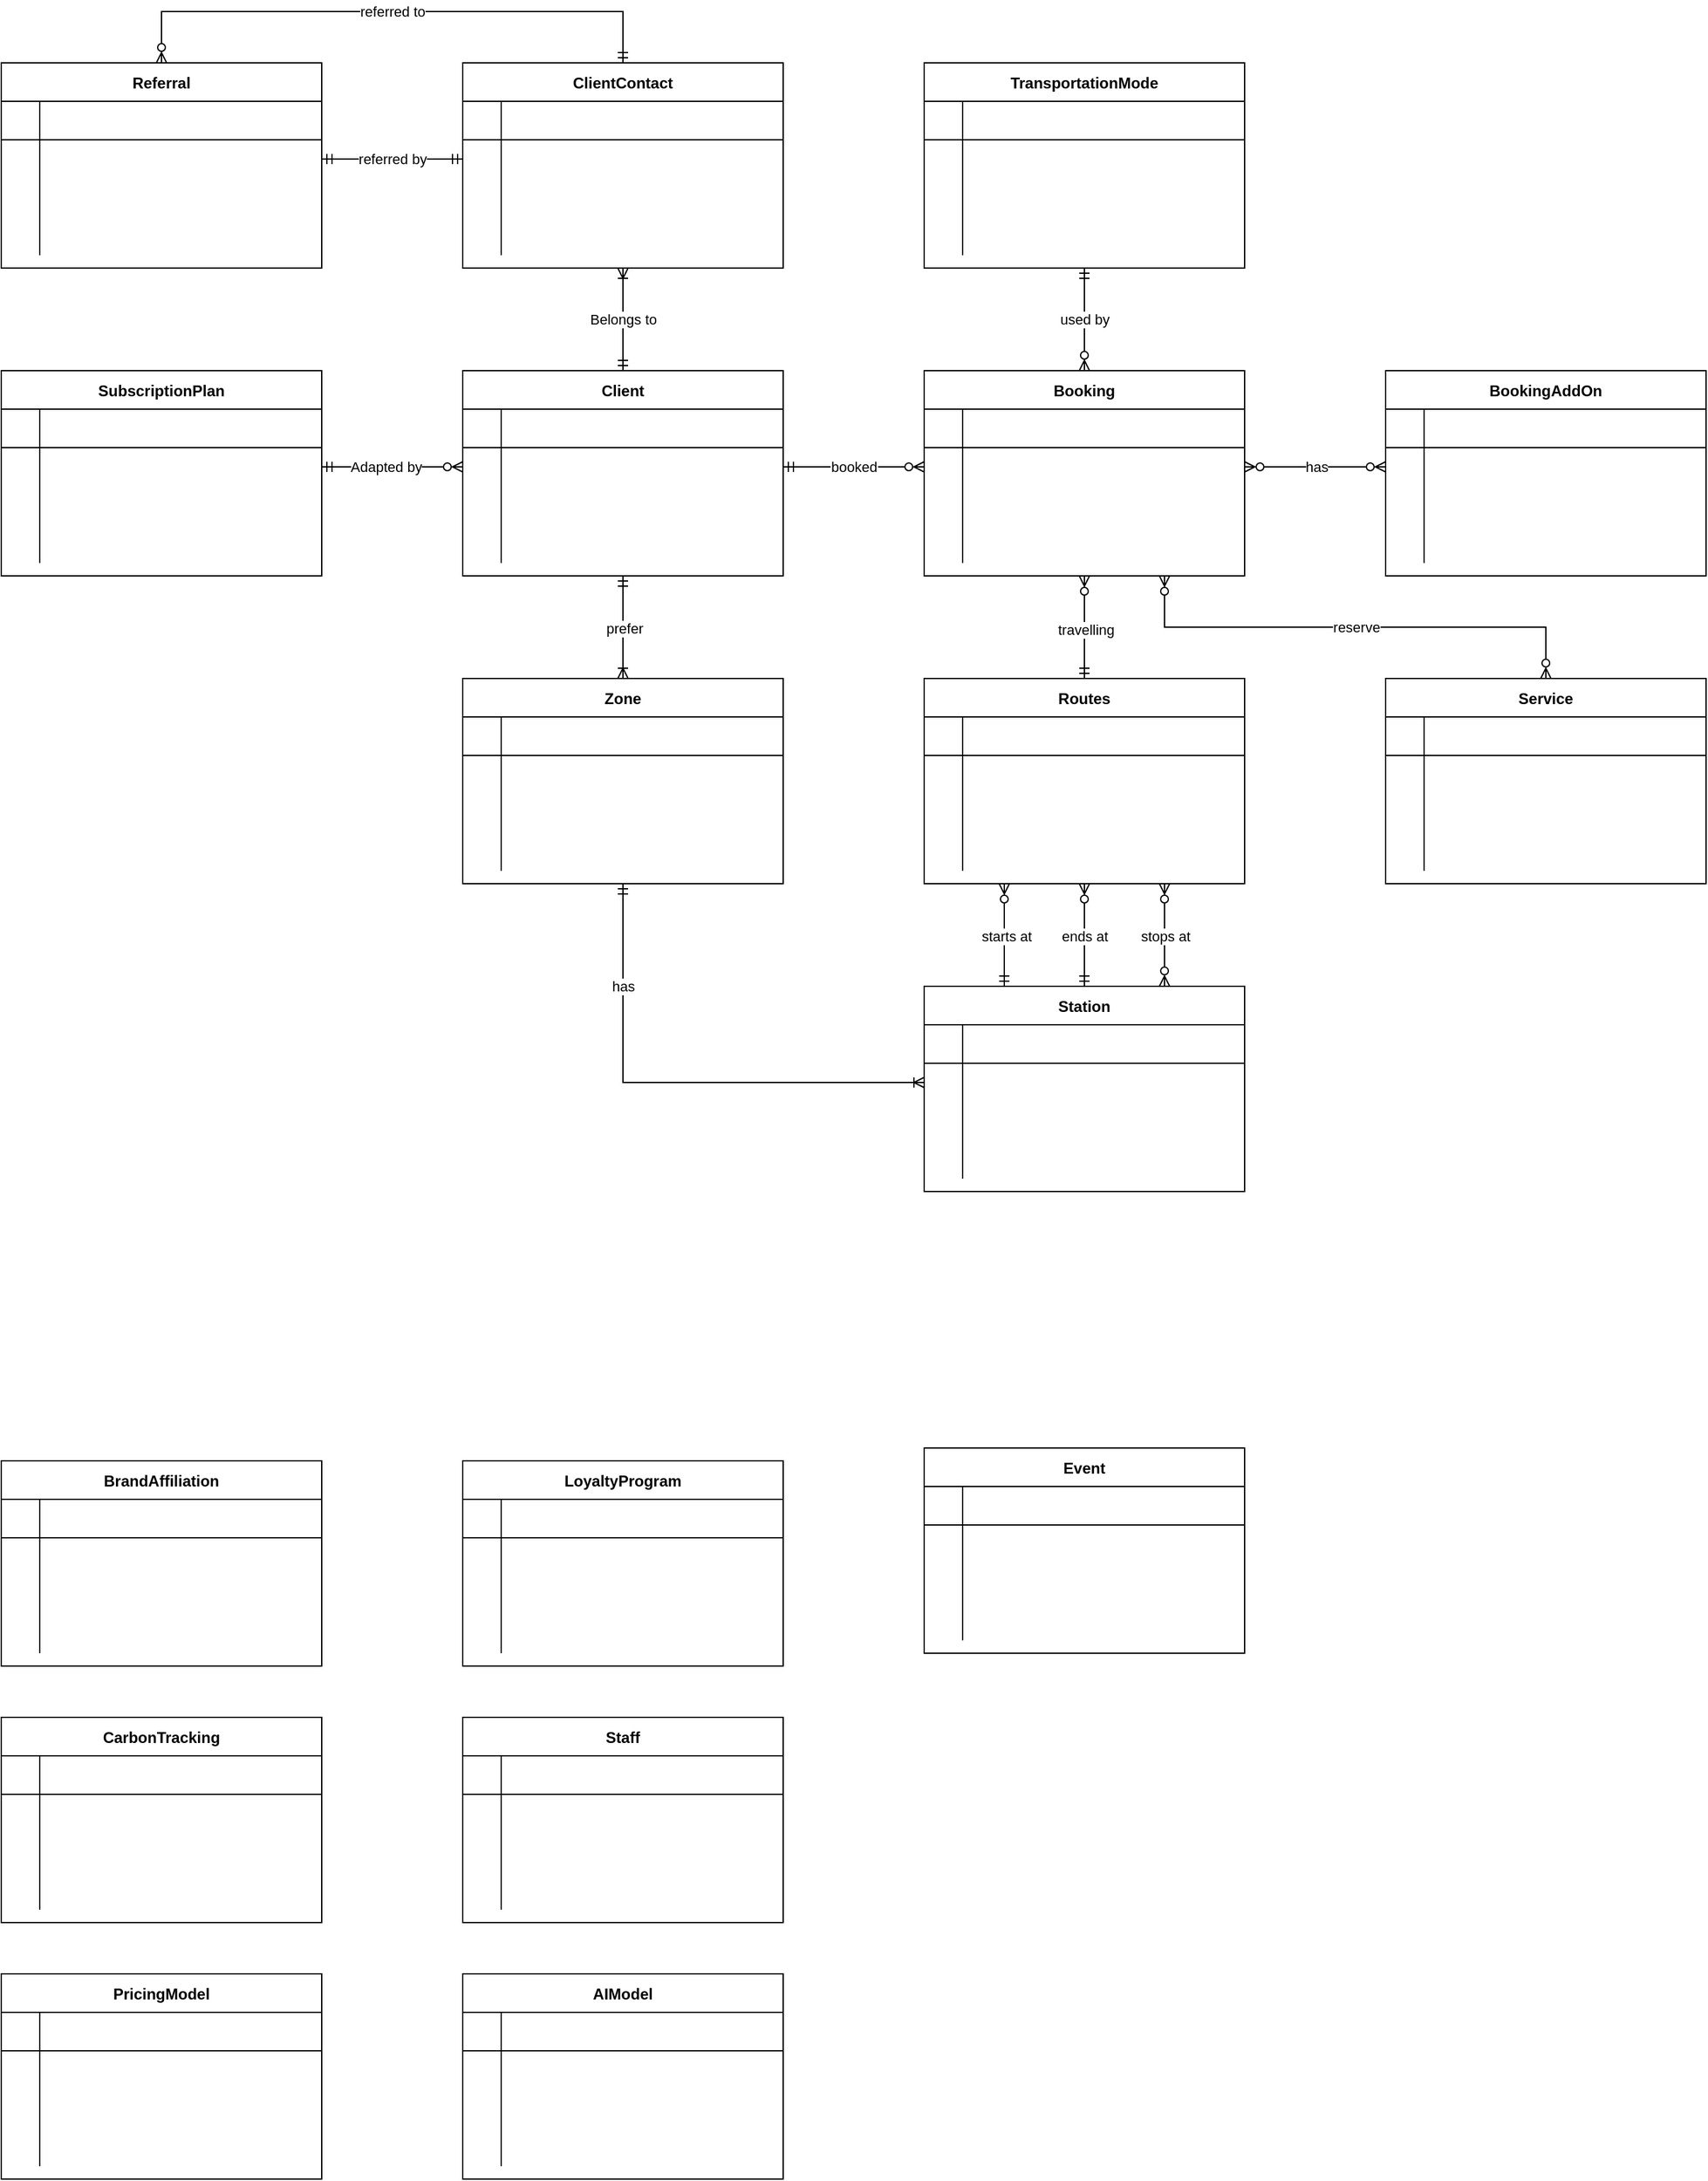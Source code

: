 <mxfile version="27.0.6">
  <diagram id="R2lEEEUBdFMjLlhIrx00" name="Page-1">
    <mxGraphModel dx="2783" dy="2582" grid="1" gridSize="10" guides="1" tooltips="1" connect="1" arrows="1" fold="1" page="1" pageScale="1" pageWidth="850" pageHeight="1100" math="0" shadow="0" extFonts="Permanent Marker^https://fonts.googleapis.com/css?family=Permanent+Marker">
      <root>
        <mxCell id="0" />
        <mxCell id="1" parent="0" />
        <mxCell id="CYzkd3iiu0iIbvPZRWaQ-248" style="edgeStyle=orthogonalEdgeStyle;rounded=0;orthogonalLoop=1;jettySize=auto;html=1;entryX=0.5;entryY=1;entryDx=0;entryDy=0;endArrow=ERoneToMany;startFill=0;startArrow=ERmandOne;endFill=0;" edge="1" parent="1" source="C-vyLk0tnHw3VtMMgP7b-23" target="CYzkd3iiu0iIbvPZRWaQ-208">
          <mxGeometry relative="1" as="geometry" />
        </mxCell>
        <mxCell id="CYzkd3iiu0iIbvPZRWaQ-277" value="Belongs to" style="edgeLabel;html=1;align=center;verticalAlign=middle;resizable=0;points=[];" vertex="1" connectable="0" parent="CYzkd3iiu0iIbvPZRWaQ-248">
          <mxGeometry x="-0.003" y="-1" relative="1" as="geometry">
            <mxPoint x="-1" as="offset" />
          </mxGeometry>
        </mxCell>
        <mxCell id="CYzkd3iiu0iIbvPZRWaQ-288" style="edgeStyle=orthogonalEdgeStyle;rounded=0;orthogonalLoop=1;jettySize=auto;html=1;entryX=0.5;entryY=0;entryDx=0;entryDy=0;startArrow=ERmandOne;startFill=0;endArrow=ERoneToMany;endFill=0;" edge="1" parent="1" source="C-vyLk0tnHw3VtMMgP7b-23" target="CYzkd3iiu0iIbvPZRWaQ-155">
          <mxGeometry relative="1" as="geometry" />
        </mxCell>
        <mxCell id="CYzkd3iiu0iIbvPZRWaQ-289" value="prefer" style="edgeLabel;html=1;align=center;verticalAlign=middle;resizable=0;points=[];" vertex="1" connectable="0" parent="CYzkd3iiu0iIbvPZRWaQ-288">
          <mxGeometry x="0.025" y="1" relative="1" as="geometry">
            <mxPoint as="offset" />
          </mxGeometry>
        </mxCell>
        <mxCell id="C-vyLk0tnHw3VtMMgP7b-23" value="Client" style="shape=table;startSize=30;container=1;collapsible=1;childLayout=tableLayout;fixedRows=1;rowLines=0;fontStyle=1;align=center;resizeLast=1;" parent="1" vertex="1">
          <mxGeometry x="120" y="-40" width="250" height="160" as="geometry" />
        </mxCell>
        <mxCell id="C-vyLk0tnHw3VtMMgP7b-24" value="" style="shape=partialRectangle;collapsible=0;dropTarget=0;pointerEvents=0;fillColor=none;points=[[0,0.5],[1,0.5]];portConstraint=eastwest;top=0;left=0;right=0;bottom=1;" parent="C-vyLk0tnHw3VtMMgP7b-23" vertex="1">
          <mxGeometry y="30" width="250" height="30" as="geometry" />
        </mxCell>
        <mxCell id="C-vyLk0tnHw3VtMMgP7b-25" value="" style="shape=partialRectangle;overflow=hidden;connectable=0;fillColor=none;top=0;left=0;bottom=0;right=0;fontStyle=1;" parent="C-vyLk0tnHw3VtMMgP7b-24" vertex="1">
          <mxGeometry width="30" height="30" as="geometry">
            <mxRectangle width="30" height="30" as="alternateBounds" />
          </mxGeometry>
        </mxCell>
        <mxCell id="C-vyLk0tnHw3VtMMgP7b-26" value="" style="shape=partialRectangle;overflow=hidden;connectable=0;fillColor=none;top=0;left=0;bottom=0;right=0;align=left;spacingLeft=6;fontStyle=5;" parent="C-vyLk0tnHw3VtMMgP7b-24" vertex="1">
          <mxGeometry x="30" width="220" height="30" as="geometry">
            <mxRectangle width="220" height="30" as="alternateBounds" />
          </mxGeometry>
        </mxCell>
        <mxCell id="C-vyLk0tnHw3VtMMgP7b-27" value="" style="shape=partialRectangle;collapsible=0;dropTarget=0;pointerEvents=0;fillColor=none;points=[[0,0.5],[1,0.5]];portConstraint=eastwest;top=0;left=0;right=0;bottom=0;" parent="C-vyLk0tnHw3VtMMgP7b-23" vertex="1">
          <mxGeometry y="60" width="250" height="30" as="geometry" />
        </mxCell>
        <mxCell id="C-vyLk0tnHw3VtMMgP7b-28" value="" style="shape=partialRectangle;overflow=hidden;connectable=0;fillColor=none;top=0;left=0;bottom=0;right=0;" parent="C-vyLk0tnHw3VtMMgP7b-27" vertex="1">
          <mxGeometry width="30" height="30" as="geometry">
            <mxRectangle width="30" height="30" as="alternateBounds" />
          </mxGeometry>
        </mxCell>
        <mxCell id="C-vyLk0tnHw3VtMMgP7b-29" value="" style="shape=partialRectangle;overflow=hidden;connectable=0;fillColor=none;top=0;left=0;bottom=0;right=0;align=left;spacingLeft=6;" parent="C-vyLk0tnHw3VtMMgP7b-27" vertex="1">
          <mxGeometry x="30" width="220" height="30" as="geometry">
            <mxRectangle width="220" height="30" as="alternateBounds" />
          </mxGeometry>
        </mxCell>
        <mxCell id="CYzkd3iiu0iIbvPZRWaQ-1" style="shape=partialRectangle;collapsible=0;dropTarget=0;pointerEvents=0;fillColor=none;points=[[0,0.5],[1,0.5]];portConstraint=eastwest;top=0;left=0;right=0;bottom=0;" vertex="1" parent="C-vyLk0tnHw3VtMMgP7b-23">
          <mxGeometry y="90" width="250" height="30" as="geometry" />
        </mxCell>
        <mxCell id="CYzkd3iiu0iIbvPZRWaQ-2" style="shape=partialRectangle;overflow=hidden;connectable=0;fillColor=none;top=0;left=0;bottom=0;right=0;" vertex="1" parent="CYzkd3iiu0iIbvPZRWaQ-1">
          <mxGeometry width="30" height="30" as="geometry">
            <mxRectangle width="30" height="30" as="alternateBounds" />
          </mxGeometry>
        </mxCell>
        <mxCell id="CYzkd3iiu0iIbvPZRWaQ-3" value="" style="shape=partialRectangle;overflow=hidden;connectable=0;fillColor=none;top=0;left=0;bottom=0;right=0;align=left;spacingLeft=6;" vertex="1" parent="CYzkd3iiu0iIbvPZRWaQ-1">
          <mxGeometry x="30" width="220" height="30" as="geometry">
            <mxRectangle width="220" height="30" as="alternateBounds" />
          </mxGeometry>
        </mxCell>
        <mxCell id="CYzkd3iiu0iIbvPZRWaQ-4" style="shape=partialRectangle;collapsible=0;dropTarget=0;pointerEvents=0;fillColor=none;points=[[0,0.5],[1,0.5]];portConstraint=eastwest;top=0;left=0;right=0;bottom=0;" vertex="1" parent="C-vyLk0tnHw3VtMMgP7b-23">
          <mxGeometry y="120" width="250" height="30" as="geometry" />
        </mxCell>
        <mxCell id="CYzkd3iiu0iIbvPZRWaQ-5" style="shape=partialRectangle;overflow=hidden;connectable=0;fillColor=none;top=0;left=0;bottom=0;right=0;" vertex="1" parent="CYzkd3iiu0iIbvPZRWaQ-4">
          <mxGeometry width="30" height="30" as="geometry">
            <mxRectangle width="30" height="30" as="alternateBounds" />
          </mxGeometry>
        </mxCell>
        <mxCell id="CYzkd3iiu0iIbvPZRWaQ-6" style="shape=partialRectangle;overflow=hidden;connectable=0;fillColor=none;top=0;left=0;bottom=0;right=0;align=left;spacingLeft=6;" vertex="1" parent="CYzkd3iiu0iIbvPZRWaQ-4">
          <mxGeometry x="30" width="220" height="30" as="geometry">
            <mxRectangle width="220" height="30" as="alternateBounds" />
          </mxGeometry>
        </mxCell>
        <mxCell id="CYzkd3iiu0iIbvPZRWaQ-279" value="used by" style="edgeStyle=orthogonalEdgeStyle;rounded=0;orthogonalLoop=1;jettySize=auto;html=1;entryX=0.5;entryY=0;entryDx=0;entryDy=0;startArrow=ERmandOne;startFill=0;endArrow=ERzeroToMany;endFill=0;" edge="1" parent="1" source="CYzkd3iiu0iIbvPZRWaQ-35" target="CYzkd3iiu0iIbvPZRWaQ-253">
          <mxGeometry relative="1" as="geometry" />
        </mxCell>
        <mxCell id="CYzkd3iiu0iIbvPZRWaQ-35" value="TransportationMode" style="shape=table;startSize=30;container=1;collapsible=1;childLayout=tableLayout;fixedRows=1;rowLines=0;fontStyle=1;align=center;resizeLast=1;" vertex="1" parent="1">
          <mxGeometry x="480" y="-280" width="250" height="160" as="geometry" />
        </mxCell>
        <mxCell id="CYzkd3iiu0iIbvPZRWaQ-36" value="" style="shape=partialRectangle;collapsible=0;dropTarget=0;pointerEvents=0;fillColor=none;points=[[0,0.5],[1,0.5]];portConstraint=eastwest;top=0;left=0;right=0;bottom=1;" vertex="1" parent="CYzkd3iiu0iIbvPZRWaQ-35">
          <mxGeometry y="30" width="250" height="30" as="geometry" />
        </mxCell>
        <mxCell id="CYzkd3iiu0iIbvPZRWaQ-37" value="" style="shape=partialRectangle;overflow=hidden;connectable=0;fillColor=none;top=0;left=0;bottom=0;right=0;fontStyle=1;" vertex="1" parent="CYzkd3iiu0iIbvPZRWaQ-36">
          <mxGeometry width="30" height="30" as="geometry">
            <mxRectangle width="30" height="30" as="alternateBounds" />
          </mxGeometry>
        </mxCell>
        <mxCell id="CYzkd3iiu0iIbvPZRWaQ-38" value="" style="shape=partialRectangle;overflow=hidden;connectable=0;fillColor=none;top=0;left=0;bottom=0;right=0;align=left;spacingLeft=6;fontStyle=5;" vertex="1" parent="CYzkd3iiu0iIbvPZRWaQ-36">
          <mxGeometry x="30" width="220" height="30" as="geometry">
            <mxRectangle width="220" height="30" as="alternateBounds" />
          </mxGeometry>
        </mxCell>
        <mxCell id="CYzkd3iiu0iIbvPZRWaQ-39" value="" style="shape=partialRectangle;collapsible=0;dropTarget=0;pointerEvents=0;fillColor=none;points=[[0,0.5],[1,0.5]];portConstraint=eastwest;top=0;left=0;right=0;bottom=0;" vertex="1" parent="CYzkd3iiu0iIbvPZRWaQ-35">
          <mxGeometry y="60" width="250" height="30" as="geometry" />
        </mxCell>
        <mxCell id="CYzkd3iiu0iIbvPZRWaQ-40" value="" style="shape=partialRectangle;overflow=hidden;connectable=0;fillColor=none;top=0;left=0;bottom=0;right=0;" vertex="1" parent="CYzkd3iiu0iIbvPZRWaQ-39">
          <mxGeometry width="30" height="30" as="geometry">
            <mxRectangle width="30" height="30" as="alternateBounds" />
          </mxGeometry>
        </mxCell>
        <mxCell id="CYzkd3iiu0iIbvPZRWaQ-41" value="" style="shape=partialRectangle;overflow=hidden;connectable=0;fillColor=none;top=0;left=0;bottom=0;right=0;align=left;spacingLeft=6;" vertex="1" parent="CYzkd3iiu0iIbvPZRWaQ-39">
          <mxGeometry x="30" width="220" height="30" as="geometry">
            <mxRectangle width="220" height="30" as="alternateBounds" />
          </mxGeometry>
        </mxCell>
        <mxCell id="CYzkd3iiu0iIbvPZRWaQ-42" style="shape=partialRectangle;collapsible=0;dropTarget=0;pointerEvents=0;fillColor=none;points=[[0,0.5],[1,0.5]];portConstraint=eastwest;top=0;left=0;right=0;bottom=0;" vertex="1" parent="CYzkd3iiu0iIbvPZRWaQ-35">
          <mxGeometry y="90" width="250" height="30" as="geometry" />
        </mxCell>
        <mxCell id="CYzkd3iiu0iIbvPZRWaQ-43" style="shape=partialRectangle;overflow=hidden;connectable=0;fillColor=none;top=0;left=0;bottom=0;right=0;" vertex="1" parent="CYzkd3iiu0iIbvPZRWaQ-42">
          <mxGeometry width="30" height="30" as="geometry">
            <mxRectangle width="30" height="30" as="alternateBounds" />
          </mxGeometry>
        </mxCell>
        <mxCell id="CYzkd3iiu0iIbvPZRWaQ-44" value="" style="shape=partialRectangle;overflow=hidden;connectable=0;fillColor=none;top=0;left=0;bottom=0;right=0;align=left;spacingLeft=6;" vertex="1" parent="CYzkd3iiu0iIbvPZRWaQ-42">
          <mxGeometry x="30" width="220" height="30" as="geometry">
            <mxRectangle width="220" height="30" as="alternateBounds" />
          </mxGeometry>
        </mxCell>
        <mxCell id="CYzkd3iiu0iIbvPZRWaQ-45" style="shape=partialRectangle;collapsible=0;dropTarget=0;pointerEvents=0;fillColor=none;points=[[0,0.5],[1,0.5]];portConstraint=eastwest;top=0;left=0;right=0;bottom=0;" vertex="1" parent="CYzkd3iiu0iIbvPZRWaQ-35">
          <mxGeometry y="120" width="250" height="30" as="geometry" />
        </mxCell>
        <mxCell id="CYzkd3iiu0iIbvPZRWaQ-46" style="shape=partialRectangle;overflow=hidden;connectable=0;fillColor=none;top=0;left=0;bottom=0;right=0;" vertex="1" parent="CYzkd3iiu0iIbvPZRWaQ-45">
          <mxGeometry width="30" height="30" as="geometry">
            <mxRectangle width="30" height="30" as="alternateBounds" />
          </mxGeometry>
        </mxCell>
        <mxCell id="CYzkd3iiu0iIbvPZRWaQ-47" style="shape=partialRectangle;overflow=hidden;connectable=0;fillColor=none;top=0;left=0;bottom=0;right=0;align=left;spacingLeft=6;" vertex="1" parent="CYzkd3iiu0iIbvPZRWaQ-45">
          <mxGeometry x="30" width="220" height="30" as="geometry">
            <mxRectangle width="220" height="30" as="alternateBounds" />
          </mxGeometry>
        </mxCell>
        <mxCell id="CYzkd3iiu0iIbvPZRWaQ-48" value="Service" style="shape=table;startSize=30;container=1;collapsible=1;childLayout=tableLayout;fixedRows=1;rowLines=0;fontStyle=1;align=center;resizeLast=1;" vertex="1" parent="1">
          <mxGeometry x="840" y="200" width="250" height="160" as="geometry" />
        </mxCell>
        <mxCell id="CYzkd3iiu0iIbvPZRWaQ-49" value="" style="shape=partialRectangle;collapsible=0;dropTarget=0;pointerEvents=0;fillColor=none;points=[[0,0.5],[1,0.5]];portConstraint=eastwest;top=0;left=0;right=0;bottom=1;" vertex="1" parent="CYzkd3iiu0iIbvPZRWaQ-48">
          <mxGeometry y="30" width="250" height="30" as="geometry" />
        </mxCell>
        <mxCell id="CYzkd3iiu0iIbvPZRWaQ-50" value="" style="shape=partialRectangle;overflow=hidden;connectable=0;fillColor=none;top=0;left=0;bottom=0;right=0;fontStyle=1;" vertex="1" parent="CYzkd3iiu0iIbvPZRWaQ-49">
          <mxGeometry width="30" height="30" as="geometry">
            <mxRectangle width="30" height="30" as="alternateBounds" />
          </mxGeometry>
        </mxCell>
        <mxCell id="CYzkd3iiu0iIbvPZRWaQ-51" value="" style="shape=partialRectangle;overflow=hidden;connectable=0;fillColor=none;top=0;left=0;bottom=0;right=0;align=left;spacingLeft=6;fontStyle=5;" vertex="1" parent="CYzkd3iiu0iIbvPZRWaQ-49">
          <mxGeometry x="30" width="220" height="30" as="geometry">
            <mxRectangle width="220" height="30" as="alternateBounds" />
          </mxGeometry>
        </mxCell>
        <mxCell id="CYzkd3iiu0iIbvPZRWaQ-52" value="" style="shape=partialRectangle;collapsible=0;dropTarget=0;pointerEvents=0;fillColor=none;points=[[0,0.5],[1,0.5]];portConstraint=eastwest;top=0;left=0;right=0;bottom=0;" vertex="1" parent="CYzkd3iiu0iIbvPZRWaQ-48">
          <mxGeometry y="60" width="250" height="30" as="geometry" />
        </mxCell>
        <mxCell id="CYzkd3iiu0iIbvPZRWaQ-53" value="" style="shape=partialRectangle;overflow=hidden;connectable=0;fillColor=none;top=0;left=0;bottom=0;right=0;" vertex="1" parent="CYzkd3iiu0iIbvPZRWaQ-52">
          <mxGeometry width="30" height="30" as="geometry">
            <mxRectangle width="30" height="30" as="alternateBounds" />
          </mxGeometry>
        </mxCell>
        <mxCell id="CYzkd3iiu0iIbvPZRWaQ-54" value="" style="shape=partialRectangle;overflow=hidden;connectable=0;fillColor=none;top=0;left=0;bottom=0;right=0;align=left;spacingLeft=6;" vertex="1" parent="CYzkd3iiu0iIbvPZRWaQ-52">
          <mxGeometry x="30" width="220" height="30" as="geometry">
            <mxRectangle width="220" height="30" as="alternateBounds" />
          </mxGeometry>
        </mxCell>
        <mxCell id="CYzkd3iiu0iIbvPZRWaQ-55" style="shape=partialRectangle;collapsible=0;dropTarget=0;pointerEvents=0;fillColor=none;points=[[0,0.5],[1,0.5]];portConstraint=eastwest;top=0;left=0;right=0;bottom=0;" vertex="1" parent="CYzkd3iiu0iIbvPZRWaQ-48">
          <mxGeometry y="90" width="250" height="30" as="geometry" />
        </mxCell>
        <mxCell id="CYzkd3iiu0iIbvPZRWaQ-56" style="shape=partialRectangle;overflow=hidden;connectable=0;fillColor=none;top=0;left=0;bottom=0;right=0;" vertex="1" parent="CYzkd3iiu0iIbvPZRWaQ-55">
          <mxGeometry width="30" height="30" as="geometry">
            <mxRectangle width="30" height="30" as="alternateBounds" />
          </mxGeometry>
        </mxCell>
        <mxCell id="CYzkd3iiu0iIbvPZRWaQ-57" value="" style="shape=partialRectangle;overflow=hidden;connectable=0;fillColor=none;top=0;left=0;bottom=0;right=0;align=left;spacingLeft=6;" vertex="1" parent="CYzkd3iiu0iIbvPZRWaQ-55">
          <mxGeometry x="30" width="220" height="30" as="geometry">
            <mxRectangle width="220" height="30" as="alternateBounds" />
          </mxGeometry>
        </mxCell>
        <mxCell id="CYzkd3iiu0iIbvPZRWaQ-58" style="shape=partialRectangle;collapsible=0;dropTarget=0;pointerEvents=0;fillColor=none;points=[[0,0.5],[1,0.5]];portConstraint=eastwest;top=0;left=0;right=0;bottom=0;" vertex="1" parent="CYzkd3iiu0iIbvPZRWaQ-48">
          <mxGeometry y="120" width="250" height="30" as="geometry" />
        </mxCell>
        <mxCell id="CYzkd3iiu0iIbvPZRWaQ-59" style="shape=partialRectangle;overflow=hidden;connectable=0;fillColor=none;top=0;left=0;bottom=0;right=0;" vertex="1" parent="CYzkd3iiu0iIbvPZRWaQ-58">
          <mxGeometry width="30" height="30" as="geometry">
            <mxRectangle width="30" height="30" as="alternateBounds" />
          </mxGeometry>
        </mxCell>
        <mxCell id="CYzkd3iiu0iIbvPZRWaQ-60" style="shape=partialRectangle;overflow=hidden;connectable=0;fillColor=none;top=0;left=0;bottom=0;right=0;align=left;spacingLeft=6;" vertex="1" parent="CYzkd3iiu0iIbvPZRWaQ-58">
          <mxGeometry x="30" width="220" height="30" as="geometry">
            <mxRectangle width="220" height="30" as="alternateBounds" />
          </mxGeometry>
        </mxCell>
        <mxCell id="CYzkd3iiu0iIbvPZRWaQ-61" value="Staff" style="shape=table;startSize=30;container=1;collapsible=1;childLayout=tableLayout;fixedRows=1;rowLines=0;fontStyle=1;align=center;resizeLast=1;" vertex="1" parent="1">
          <mxGeometry x="120" y="1010" width="250" height="160.0" as="geometry" />
        </mxCell>
        <mxCell id="CYzkd3iiu0iIbvPZRWaQ-62" value="" style="shape=partialRectangle;collapsible=0;dropTarget=0;pointerEvents=0;fillColor=none;points=[[0,0.5],[1,0.5]];portConstraint=eastwest;top=0;left=0;right=0;bottom=1;" vertex="1" parent="CYzkd3iiu0iIbvPZRWaQ-61">
          <mxGeometry y="30" width="250" height="30" as="geometry" />
        </mxCell>
        <mxCell id="CYzkd3iiu0iIbvPZRWaQ-63" value="" style="shape=partialRectangle;overflow=hidden;connectable=0;fillColor=none;top=0;left=0;bottom=0;right=0;fontStyle=1;" vertex="1" parent="CYzkd3iiu0iIbvPZRWaQ-62">
          <mxGeometry width="30" height="30" as="geometry">
            <mxRectangle width="30" height="30" as="alternateBounds" />
          </mxGeometry>
        </mxCell>
        <mxCell id="CYzkd3iiu0iIbvPZRWaQ-64" value="" style="shape=partialRectangle;overflow=hidden;connectable=0;fillColor=none;top=0;left=0;bottom=0;right=0;align=left;spacingLeft=6;fontStyle=5;" vertex="1" parent="CYzkd3iiu0iIbvPZRWaQ-62">
          <mxGeometry x="30" width="220" height="30" as="geometry">
            <mxRectangle width="220" height="30" as="alternateBounds" />
          </mxGeometry>
        </mxCell>
        <mxCell id="CYzkd3iiu0iIbvPZRWaQ-65" value="" style="shape=partialRectangle;collapsible=0;dropTarget=0;pointerEvents=0;fillColor=none;points=[[0,0.5],[1,0.5]];portConstraint=eastwest;top=0;left=0;right=0;bottom=0;" vertex="1" parent="CYzkd3iiu0iIbvPZRWaQ-61">
          <mxGeometry y="60" width="250" height="30" as="geometry" />
        </mxCell>
        <mxCell id="CYzkd3iiu0iIbvPZRWaQ-66" value="" style="shape=partialRectangle;overflow=hidden;connectable=0;fillColor=none;top=0;left=0;bottom=0;right=0;" vertex="1" parent="CYzkd3iiu0iIbvPZRWaQ-65">
          <mxGeometry width="30" height="30" as="geometry">
            <mxRectangle width="30" height="30" as="alternateBounds" />
          </mxGeometry>
        </mxCell>
        <mxCell id="CYzkd3iiu0iIbvPZRWaQ-67" value="" style="shape=partialRectangle;overflow=hidden;connectable=0;fillColor=none;top=0;left=0;bottom=0;right=0;align=left;spacingLeft=6;" vertex="1" parent="CYzkd3iiu0iIbvPZRWaQ-65">
          <mxGeometry x="30" width="220" height="30" as="geometry">
            <mxRectangle width="220" height="30" as="alternateBounds" />
          </mxGeometry>
        </mxCell>
        <mxCell id="CYzkd3iiu0iIbvPZRWaQ-68" style="shape=partialRectangle;collapsible=0;dropTarget=0;pointerEvents=0;fillColor=none;points=[[0,0.5],[1,0.5]];portConstraint=eastwest;top=0;left=0;right=0;bottom=0;" vertex="1" parent="CYzkd3iiu0iIbvPZRWaQ-61">
          <mxGeometry y="90" width="250" height="30" as="geometry" />
        </mxCell>
        <mxCell id="CYzkd3iiu0iIbvPZRWaQ-69" style="shape=partialRectangle;overflow=hidden;connectable=0;fillColor=none;top=0;left=0;bottom=0;right=0;" vertex="1" parent="CYzkd3iiu0iIbvPZRWaQ-68">
          <mxGeometry width="30" height="30" as="geometry">
            <mxRectangle width="30" height="30" as="alternateBounds" />
          </mxGeometry>
        </mxCell>
        <mxCell id="CYzkd3iiu0iIbvPZRWaQ-70" value="" style="shape=partialRectangle;overflow=hidden;connectable=0;fillColor=none;top=0;left=0;bottom=0;right=0;align=left;spacingLeft=6;" vertex="1" parent="CYzkd3iiu0iIbvPZRWaQ-68">
          <mxGeometry x="30" width="220" height="30" as="geometry">
            <mxRectangle width="220" height="30" as="alternateBounds" />
          </mxGeometry>
        </mxCell>
        <mxCell id="CYzkd3iiu0iIbvPZRWaQ-71" style="shape=partialRectangle;collapsible=0;dropTarget=0;pointerEvents=0;fillColor=none;points=[[0,0.5],[1,0.5]];portConstraint=eastwest;top=0;left=0;right=0;bottom=0;" vertex="1" parent="CYzkd3iiu0iIbvPZRWaQ-61">
          <mxGeometry y="120" width="250" height="30" as="geometry" />
        </mxCell>
        <mxCell id="CYzkd3iiu0iIbvPZRWaQ-72" style="shape=partialRectangle;overflow=hidden;connectable=0;fillColor=none;top=0;left=0;bottom=0;right=0;" vertex="1" parent="CYzkd3iiu0iIbvPZRWaQ-71">
          <mxGeometry width="30" height="30" as="geometry">
            <mxRectangle width="30" height="30" as="alternateBounds" />
          </mxGeometry>
        </mxCell>
        <mxCell id="CYzkd3iiu0iIbvPZRWaQ-73" style="shape=partialRectangle;overflow=hidden;connectable=0;fillColor=none;top=0;left=0;bottom=0;right=0;align=left;spacingLeft=6;" vertex="1" parent="CYzkd3iiu0iIbvPZRWaQ-71">
          <mxGeometry x="30" width="220" height="30" as="geometry">
            <mxRectangle width="220" height="30" as="alternateBounds" />
          </mxGeometry>
        </mxCell>
        <mxCell id="CYzkd3iiu0iIbvPZRWaQ-74" value="BookingAddOn" style="shape=table;startSize=30;container=1;collapsible=1;childLayout=tableLayout;fixedRows=1;rowLines=0;fontStyle=1;align=center;resizeLast=1;" vertex="1" parent="1">
          <mxGeometry x="840" y="-40" width="250" height="160.0" as="geometry" />
        </mxCell>
        <mxCell id="CYzkd3iiu0iIbvPZRWaQ-75" value="" style="shape=partialRectangle;collapsible=0;dropTarget=0;pointerEvents=0;fillColor=none;points=[[0,0.5],[1,0.5]];portConstraint=eastwest;top=0;left=0;right=0;bottom=1;" vertex="1" parent="CYzkd3iiu0iIbvPZRWaQ-74">
          <mxGeometry y="30" width="250" height="30" as="geometry" />
        </mxCell>
        <mxCell id="CYzkd3iiu0iIbvPZRWaQ-76" value="" style="shape=partialRectangle;overflow=hidden;connectable=0;fillColor=none;top=0;left=0;bottom=0;right=0;fontStyle=1;" vertex="1" parent="CYzkd3iiu0iIbvPZRWaQ-75">
          <mxGeometry width="30" height="30" as="geometry">
            <mxRectangle width="30" height="30" as="alternateBounds" />
          </mxGeometry>
        </mxCell>
        <mxCell id="CYzkd3iiu0iIbvPZRWaQ-77" value="" style="shape=partialRectangle;overflow=hidden;connectable=0;fillColor=none;top=0;left=0;bottom=0;right=0;align=left;spacingLeft=6;fontStyle=5;" vertex="1" parent="CYzkd3iiu0iIbvPZRWaQ-75">
          <mxGeometry x="30" width="220" height="30" as="geometry">
            <mxRectangle width="220" height="30" as="alternateBounds" />
          </mxGeometry>
        </mxCell>
        <mxCell id="CYzkd3iiu0iIbvPZRWaQ-78" value="" style="shape=partialRectangle;collapsible=0;dropTarget=0;pointerEvents=0;fillColor=none;points=[[0,0.5],[1,0.5]];portConstraint=eastwest;top=0;left=0;right=0;bottom=0;" vertex="1" parent="CYzkd3iiu0iIbvPZRWaQ-74">
          <mxGeometry y="60" width="250" height="30" as="geometry" />
        </mxCell>
        <mxCell id="CYzkd3iiu0iIbvPZRWaQ-79" value="" style="shape=partialRectangle;overflow=hidden;connectable=0;fillColor=none;top=0;left=0;bottom=0;right=0;" vertex="1" parent="CYzkd3iiu0iIbvPZRWaQ-78">
          <mxGeometry width="30" height="30" as="geometry">
            <mxRectangle width="30" height="30" as="alternateBounds" />
          </mxGeometry>
        </mxCell>
        <mxCell id="CYzkd3iiu0iIbvPZRWaQ-80" value="" style="shape=partialRectangle;overflow=hidden;connectable=0;fillColor=none;top=0;left=0;bottom=0;right=0;align=left;spacingLeft=6;" vertex="1" parent="CYzkd3iiu0iIbvPZRWaQ-78">
          <mxGeometry x="30" width="220" height="30" as="geometry">
            <mxRectangle width="220" height="30" as="alternateBounds" />
          </mxGeometry>
        </mxCell>
        <mxCell id="CYzkd3iiu0iIbvPZRWaQ-81" style="shape=partialRectangle;collapsible=0;dropTarget=0;pointerEvents=0;fillColor=none;points=[[0,0.5],[1,0.5]];portConstraint=eastwest;top=0;left=0;right=0;bottom=0;" vertex="1" parent="CYzkd3iiu0iIbvPZRWaQ-74">
          <mxGeometry y="90" width="250" height="30" as="geometry" />
        </mxCell>
        <mxCell id="CYzkd3iiu0iIbvPZRWaQ-82" style="shape=partialRectangle;overflow=hidden;connectable=0;fillColor=none;top=0;left=0;bottom=0;right=0;" vertex="1" parent="CYzkd3iiu0iIbvPZRWaQ-81">
          <mxGeometry width="30" height="30" as="geometry">
            <mxRectangle width="30" height="30" as="alternateBounds" />
          </mxGeometry>
        </mxCell>
        <mxCell id="CYzkd3iiu0iIbvPZRWaQ-83" value="" style="shape=partialRectangle;overflow=hidden;connectable=0;fillColor=none;top=0;left=0;bottom=0;right=0;align=left;spacingLeft=6;" vertex="1" parent="CYzkd3iiu0iIbvPZRWaQ-81">
          <mxGeometry x="30" width="220" height="30" as="geometry">
            <mxRectangle width="220" height="30" as="alternateBounds" />
          </mxGeometry>
        </mxCell>
        <mxCell id="CYzkd3iiu0iIbvPZRWaQ-84" style="shape=partialRectangle;collapsible=0;dropTarget=0;pointerEvents=0;fillColor=none;points=[[0,0.5],[1,0.5]];portConstraint=eastwest;top=0;left=0;right=0;bottom=0;" vertex="1" parent="CYzkd3iiu0iIbvPZRWaQ-74">
          <mxGeometry y="120" width="250" height="30" as="geometry" />
        </mxCell>
        <mxCell id="CYzkd3iiu0iIbvPZRWaQ-85" style="shape=partialRectangle;overflow=hidden;connectable=0;fillColor=none;top=0;left=0;bottom=0;right=0;" vertex="1" parent="CYzkd3iiu0iIbvPZRWaQ-84">
          <mxGeometry width="30" height="30" as="geometry">
            <mxRectangle width="30" height="30" as="alternateBounds" />
          </mxGeometry>
        </mxCell>
        <mxCell id="CYzkd3iiu0iIbvPZRWaQ-86" style="shape=partialRectangle;overflow=hidden;connectable=0;fillColor=none;top=0;left=0;bottom=0;right=0;align=left;spacingLeft=6;" vertex="1" parent="CYzkd3iiu0iIbvPZRWaQ-84">
          <mxGeometry x="30" width="220" height="30" as="geometry">
            <mxRectangle width="220" height="30" as="alternateBounds" />
          </mxGeometry>
        </mxCell>
        <mxCell id="CYzkd3iiu0iIbvPZRWaQ-100" value="LoyaltyProgram" style="shape=table;startSize=30;container=1;collapsible=1;childLayout=tableLayout;fixedRows=1;rowLines=0;fontStyle=1;align=center;resizeLast=1;" vertex="1" parent="1">
          <mxGeometry x="120" y="810" width="250" height="160" as="geometry" />
        </mxCell>
        <mxCell id="CYzkd3iiu0iIbvPZRWaQ-101" value="" style="shape=partialRectangle;collapsible=0;dropTarget=0;pointerEvents=0;fillColor=none;points=[[0,0.5],[1,0.5]];portConstraint=eastwest;top=0;left=0;right=0;bottom=1;" vertex="1" parent="CYzkd3iiu0iIbvPZRWaQ-100">
          <mxGeometry y="30" width="250" height="30" as="geometry" />
        </mxCell>
        <mxCell id="CYzkd3iiu0iIbvPZRWaQ-102" value="" style="shape=partialRectangle;overflow=hidden;connectable=0;fillColor=none;top=0;left=0;bottom=0;right=0;fontStyle=1;" vertex="1" parent="CYzkd3iiu0iIbvPZRWaQ-101">
          <mxGeometry width="30" height="30" as="geometry">
            <mxRectangle width="30" height="30" as="alternateBounds" />
          </mxGeometry>
        </mxCell>
        <mxCell id="CYzkd3iiu0iIbvPZRWaQ-103" value="" style="shape=partialRectangle;overflow=hidden;connectable=0;fillColor=none;top=0;left=0;bottom=0;right=0;align=left;spacingLeft=6;fontStyle=5;" vertex="1" parent="CYzkd3iiu0iIbvPZRWaQ-101">
          <mxGeometry x="30" width="220" height="30" as="geometry">
            <mxRectangle width="220" height="30" as="alternateBounds" />
          </mxGeometry>
        </mxCell>
        <mxCell id="CYzkd3iiu0iIbvPZRWaQ-104" value="" style="shape=partialRectangle;collapsible=0;dropTarget=0;pointerEvents=0;fillColor=none;points=[[0,0.5],[1,0.5]];portConstraint=eastwest;top=0;left=0;right=0;bottom=0;" vertex="1" parent="CYzkd3iiu0iIbvPZRWaQ-100">
          <mxGeometry y="60" width="250" height="30" as="geometry" />
        </mxCell>
        <mxCell id="CYzkd3iiu0iIbvPZRWaQ-105" value="" style="shape=partialRectangle;overflow=hidden;connectable=0;fillColor=none;top=0;left=0;bottom=0;right=0;" vertex="1" parent="CYzkd3iiu0iIbvPZRWaQ-104">
          <mxGeometry width="30" height="30" as="geometry">
            <mxRectangle width="30" height="30" as="alternateBounds" />
          </mxGeometry>
        </mxCell>
        <mxCell id="CYzkd3iiu0iIbvPZRWaQ-106" value="" style="shape=partialRectangle;overflow=hidden;connectable=0;fillColor=none;top=0;left=0;bottom=0;right=0;align=left;spacingLeft=6;" vertex="1" parent="CYzkd3iiu0iIbvPZRWaQ-104">
          <mxGeometry x="30" width="220" height="30" as="geometry">
            <mxRectangle width="220" height="30" as="alternateBounds" />
          </mxGeometry>
        </mxCell>
        <mxCell id="CYzkd3iiu0iIbvPZRWaQ-107" style="shape=partialRectangle;collapsible=0;dropTarget=0;pointerEvents=0;fillColor=none;points=[[0,0.5],[1,0.5]];portConstraint=eastwest;top=0;left=0;right=0;bottom=0;" vertex="1" parent="CYzkd3iiu0iIbvPZRWaQ-100">
          <mxGeometry y="90" width="250" height="30" as="geometry" />
        </mxCell>
        <mxCell id="CYzkd3iiu0iIbvPZRWaQ-108" style="shape=partialRectangle;overflow=hidden;connectable=0;fillColor=none;top=0;left=0;bottom=0;right=0;" vertex="1" parent="CYzkd3iiu0iIbvPZRWaQ-107">
          <mxGeometry width="30" height="30" as="geometry">
            <mxRectangle width="30" height="30" as="alternateBounds" />
          </mxGeometry>
        </mxCell>
        <mxCell id="CYzkd3iiu0iIbvPZRWaQ-109" value="" style="shape=partialRectangle;overflow=hidden;connectable=0;fillColor=none;top=0;left=0;bottom=0;right=0;align=left;spacingLeft=6;" vertex="1" parent="CYzkd3iiu0iIbvPZRWaQ-107">
          <mxGeometry x="30" width="220" height="30" as="geometry">
            <mxRectangle width="220" height="30" as="alternateBounds" />
          </mxGeometry>
        </mxCell>
        <mxCell id="CYzkd3iiu0iIbvPZRWaQ-110" style="shape=partialRectangle;collapsible=0;dropTarget=0;pointerEvents=0;fillColor=none;points=[[0,0.5],[1,0.5]];portConstraint=eastwest;top=0;left=0;right=0;bottom=0;" vertex="1" parent="CYzkd3iiu0iIbvPZRWaQ-100">
          <mxGeometry y="120" width="250" height="30" as="geometry" />
        </mxCell>
        <mxCell id="CYzkd3iiu0iIbvPZRWaQ-111" style="shape=partialRectangle;overflow=hidden;connectable=0;fillColor=none;top=0;left=0;bottom=0;right=0;" vertex="1" parent="CYzkd3iiu0iIbvPZRWaQ-110">
          <mxGeometry width="30" height="30" as="geometry">
            <mxRectangle width="30" height="30" as="alternateBounds" />
          </mxGeometry>
        </mxCell>
        <mxCell id="CYzkd3iiu0iIbvPZRWaQ-112" style="shape=partialRectangle;overflow=hidden;connectable=0;fillColor=none;top=0;left=0;bottom=0;right=0;align=left;spacingLeft=6;" vertex="1" parent="CYzkd3iiu0iIbvPZRWaQ-110">
          <mxGeometry x="30" width="220" height="30" as="geometry">
            <mxRectangle width="220" height="30" as="alternateBounds" />
          </mxGeometry>
        </mxCell>
        <mxCell id="CYzkd3iiu0iIbvPZRWaQ-113" value="AIModel" style="shape=table;startSize=30;container=1;collapsible=1;childLayout=tableLayout;fixedRows=1;rowLines=0;fontStyle=1;align=center;resizeLast=1;" vertex="1" parent="1">
          <mxGeometry x="120" y="1210" width="250" height="160.0" as="geometry" />
        </mxCell>
        <mxCell id="CYzkd3iiu0iIbvPZRWaQ-114" value="" style="shape=partialRectangle;collapsible=0;dropTarget=0;pointerEvents=0;fillColor=none;points=[[0,0.5],[1,0.5]];portConstraint=eastwest;top=0;left=0;right=0;bottom=1;" vertex="1" parent="CYzkd3iiu0iIbvPZRWaQ-113">
          <mxGeometry y="30" width="250" height="30" as="geometry" />
        </mxCell>
        <mxCell id="CYzkd3iiu0iIbvPZRWaQ-115" value="" style="shape=partialRectangle;overflow=hidden;connectable=0;fillColor=none;top=0;left=0;bottom=0;right=0;fontStyle=1;" vertex="1" parent="CYzkd3iiu0iIbvPZRWaQ-114">
          <mxGeometry width="30" height="30" as="geometry">
            <mxRectangle width="30" height="30" as="alternateBounds" />
          </mxGeometry>
        </mxCell>
        <mxCell id="CYzkd3iiu0iIbvPZRWaQ-116" value="" style="shape=partialRectangle;overflow=hidden;connectable=0;fillColor=none;top=0;left=0;bottom=0;right=0;align=left;spacingLeft=6;fontStyle=5;" vertex="1" parent="CYzkd3iiu0iIbvPZRWaQ-114">
          <mxGeometry x="30" width="220" height="30" as="geometry">
            <mxRectangle width="220" height="30" as="alternateBounds" />
          </mxGeometry>
        </mxCell>
        <mxCell id="CYzkd3iiu0iIbvPZRWaQ-117" value="" style="shape=partialRectangle;collapsible=0;dropTarget=0;pointerEvents=0;fillColor=none;points=[[0,0.5],[1,0.5]];portConstraint=eastwest;top=0;left=0;right=0;bottom=0;" vertex="1" parent="CYzkd3iiu0iIbvPZRWaQ-113">
          <mxGeometry y="60" width="250" height="30" as="geometry" />
        </mxCell>
        <mxCell id="CYzkd3iiu0iIbvPZRWaQ-118" value="" style="shape=partialRectangle;overflow=hidden;connectable=0;fillColor=none;top=0;left=0;bottom=0;right=0;" vertex="1" parent="CYzkd3iiu0iIbvPZRWaQ-117">
          <mxGeometry width="30" height="30" as="geometry">
            <mxRectangle width="30" height="30" as="alternateBounds" />
          </mxGeometry>
        </mxCell>
        <mxCell id="CYzkd3iiu0iIbvPZRWaQ-119" value="" style="shape=partialRectangle;overflow=hidden;connectable=0;fillColor=none;top=0;left=0;bottom=0;right=0;align=left;spacingLeft=6;" vertex="1" parent="CYzkd3iiu0iIbvPZRWaQ-117">
          <mxGeometry x="30" width="220" height="30" as="geometry">
            <mxRectangle width="220" height="30" as="alternateBounds" />
          </mxGeometry>
        </mxCell>
        <mxCell id="CYzkd3iiu0iIbvPZRWaQ-120" style="shape=partialRectangle;collapsible=0;dropTarget=0;pointerEvents=0;fillColor=none;points=[[0,0.5],[1,0.5]];portConstraint=eastwest;top=0;left=0;right=0;bottom=0;" vertex="1" parent="CYzkd3iiu0iIbvPZRWaQ-113">
          <mxGeometry y="90" width="250" height="30" as="geometry" />
        </mxCell>
        <mxCell id="CYzkd3iiu0iIbvPZRWaQ-121" style="shape=partialRectangle;overflow=hidden;connectable=0;fillColor=none;top=0;left=0;bottom=0;right=0;" vertex="1" parent="CYzkd3iiu0iIbvPZRWaQ-120">
          <mxGeometry width="30" height="30" as="geometry">
            <mxRectangle width="30" height="30" as="alternateBounds" />
          </mxGeometry>
        </mxCell>
        <mxCell id="CYzkd3iiu0iIbvPZRWaQ-122" value="" style="shape=partialRectangle;overflow=hidden;connectable=0;fillColor=none;top=0;left=0;bottom=0;right=0;align=left;spacingLeft=6;" vertex="1" parent="CYzkd3iiu0iIbvPZRWaQ-120">
          <mxGeometry x="30" width="220" height="30" as="geometry">
            <mxRectangle width="220" height="30" as="alternateBounds" />
          </mxGeometry>
        </mxCell>
        <mxCell id="CYzkd3iiu0iIbvPZRWaQ-123" style="shape=partialRectangle;collapsible=0;dropTarget=0;pointerEvents=0;fillColor=none;points=[[0,0.5],[1,0.5]];portConstraint=eastwest;top=0;left=0;right=0;bottom=0;" vertex="1" parent="CYzkd3iiu0iIbvPZRWaQ-113">
          <mxGeometry y="120" width="250" height="30" as="geometry" />
        </mxCell>
        <mxCell id="CYzkd3iiu0iIbvPZRWaQ-124" style="shape=partialRectangle;overflow=hidden;connectable=0;fillColor=none;top=0;left=0;bottom=0;right=0;" vertex="1" parent="CYzkd3iiu0iIbvPZRWaQ-123">
          <mxGeometry width="30" height="30" as="geometry">
            <mxRectangle width="30" height="30" as="alternateBounds" />
          </mxGeometry>
        </mxCell>
        <mxCell id="CYzkd3iiu0iIbvPZRWaQ-125" style="shape=partialRectangle;overflow=hidden;connectable=0;fillColor=none;top=0;left=0;bottom=0;right=0;align=left;spacingLeft=6;" vertex="1" parent="CYzkd3iiu0iIbvPZRWaQ-123">
          <mxGeometry x="30" width="220" height="30" as="geometry">
            <mxRectangle width="220" height="30" as="alternateBounds" />
          </mxGeometry>
        </mxCell>
        <mxCell id="CYzkd3iiu0iIbvPZRWaQ-303" style="edgeStyle=orthogonalEdgeStyle;rounded=0;orthogonalLoop=1;jettySize=auto;html=1;entryX=0.25;entryY=0;entryDx=0;entryDy=0;exitX=0.25;exitY=1;exitDx=0;exitDy=0;endArrow=ERmandOne;endFill=0;startArrow=ERzeroToMany;startFill=0;" edge="1" parent="1" source="CYzkd3iiu0iIbvPZRWaQ-126" target="CYzkd3iiu0iIbvPZRWaQ-290">
          <mxGeometry relative="1" as="geometry" />
        </mxCell>
        <mxCell id="CYzkd3iiu0iIbvPZRWaQ-307" value="starts at" style="edgeLabel;html=1;align=center;verticalAlign=middle;resizable=0;points=[];" vertex="1" connectable="0" parent="CYzkd3iiu0iIbvPZRWaQ-303">
          <mxGeometry x="0.018" y="1" relative="1" as="geometry">
            <mxPoint as="offset" />
          </mxGeometry>
        </mxCell>
        <mxCell id="CYzkd3iiu0iIbvPZRWaQ-308" style="edgeStyle=orthogonalEdgeStyle;rounded=0;orthogonalLoop=1;jettySize=auto;html=1;entryX=0.5;entryY=0;entryDx=0;entryDy=0;endArrow=ERmandOne;endFill=0;startArrow=ERzeroToMany;startFill=0;" edge="1" parent="1" source="CYzkd3iiu0iIbvPZRWaQ-126" target="CYzkd3iiu0iIbvPZRWaQ-290">
          <mxGeometry relative="1" as="geometry" />
        </mxCell>
        <mxCell id="CYzkd3iiu0iIbvPZRWaQ-310" value="ends at" style="edgeLabel;html=1;align=center;verticalAlign=middle;resizable=0;points=[];" vertex="1" connectable="0" parent="CYzkd3iiu0iIbvPZRWaQ-308">
          <mxGeometry x="0.01" relative="1" as="geometry">
            <mxPoint as="offset" />
          </mxGeometry>
        </mxCell>
        <mxCell id="CYzkd3iiu0iIbvPZRWaQ-309" style="edgeStyle=orthogonalEdgeStyle;rounded=0;orthogonalLoop=1;jettySize=auto;html=1;exitX=0.75;exitY=1;exitDx=0;exitDy=0;entryX=0.75;entryY=0;entryDx=0;entryDy=0;endArrow=ERzeroToMany;endFill=0;startArrow=ERzeroToMany;startFill=0;" edge="1" parent="1" source="CYzkd3iiu0iIbvPZRWaQ-126" target="CYzkd3iiu0iIbvPZRWaQ-290">
          <mxGeometry relative="1" as="geometry" />
        </mxCell>
        <mxCell id="CYzkd3iiu0iIbvPZRWaQ-311" value="stops at" style="edgeLabel;html=1;align=center;verticalAlign=middle;resizable=0;points=[];" vertex="1" connectable="0" parent="CYzkd3iiu0iIbvPZRWaQ-309">
          <mxGeometry x="0.02" relative="1" as="geometry">
            <mxPoint as="offset" />
          </mxGeometry>
        </mxCell>
        <mxCell id="CYzkd3iiu0iIbvPZRWaQ-126" value="Routes" style="shape=table;startSize=30;container=1;collapsible=1;childLayout=tableLayout;fixedRows=1;rowLines=0;fontStyle=1;align=center;resizeLast=1;" vertex="1" parent="1">
          <mxGeometry x="480" y="200" width="250" height="160.0" as="geometry" />
        </mxCell>
        <mxCell id="CYzkd3iiu0iIbvPZRWaQ-127" value="" style="shape=partialRectangle;collapsible=0;dropTarget=0;pointerEvents=0;fillColor=none;points=[[0,0.5],[1,0.5]];portConstraint=eastwest;top=0;left=0;right=0;bottom=1;" vertex="1" parent="CYzkd3iiu0iIbvPZRWaQ-126">
          <mxGeometry y="30" width="250" height="30" as="geometry" />
        </mxCell>
        <mxCell id="CYzkd3iiu0iIbvPZRWaQ-128" value="" style="shape=partialRectangle;overflow=hidden;connectable=0;fillColor=none;top=0;left=0;bottom=0;right=0;fontStyle=1;" vertex="1" parent="CYzkd3iiu0iIbvPZRWaQ-127">
          <mxGeometry width="30" height="30" as="geometry">
            <mxRectangle width="30" height="30" as="alternateBounds" />
          </mxGeometry>
        </mxCell>
        <mxCell id="CYzkd3iiu0iIbvPZRWaQ-129" value="" style="shape=partialRectangle;overflow=hidden;connectable=0;fillColor=none;top=0;left=0;bottom=0;right=0;align=left;spacingLeft=6;fontStyle=5;" vertex="1" parent="CYzkd3iiu0iIbvPZRWaQ-127">
          <mxGeometry x="30" width="220" height="30" as="geometry">
            <mxRectangle width="220" height="30" as="alternateBounds" />
          </mxGeometry>
        </mxCell>
        <mxCell id="CYzkd3iiu0iIbvPZRWaQ-130" value="" style="shape=partialRectangle;collapsible=0;dropTarget=0;pointerEvents=0;fillColor=none;points=[[0,0.5],[1,0.5]];portConstraint=eastwest;top=0;left=0;right=0;bottom=0;" vertex="1" parent="CYzkd3iiu0iIbvPZRWaQ-126">
          <mxGeometry y="60" width="250" height="30" as="geometry" />
        </mxCell>
        <mxCell id="CYzkd3iiu0iIbvPZRWaQ-131" value="" style="shape=partialRectangle;overflow=hidden;connectable=0;fillColor=none;top=0;left=0;bottom=0;right=0;" vertex="1" parent="CYzkd3iiu0iIbvPZRWaQ-130">
          <mxGeometry width="30" height="30" as="geometry">
            <mxRectangle width="30" height="30" as="alternateBounds" />
          </mxGeometry>
        </mxCell>
        <mxCell id="CYzkd3iiu0iIbvPZRWaQ-132" value="" style="shape=partialRectangle;overflow=hidden;connectable=0;fillColor=none;top=0;left=0;bottom=0;right=0;align=left;spacingLeft=6;" vertex="1" parent="CYzkd3iiu0iIbvPZRWaQ-130">
          <mxGeometry x="30" width="220" height="30" as="geometry">
            <mxRectangle width="220" height="30" as="alternateBounds" />
          </mxGeometry>
        </mxCell>
        <mxCell id="CYzkd3iiu0iIbvPZRWaQ-133" style="shape=partialRectangle;collapsible=0;dropTarget=0;pointerEvents=0;fillColor=none;points=[[0,0.5],[1,0.5]];portConstraint=eastwest;top=0;left=0;right=0;bottom=0;" vertex="1" parent="CYzkd3iiu0iIbvPZRWaQ-126">
          <mxGeometry y="90" width="250" height="30" as="geometry" />
        </mxCell>
        <mxCell id="CYzkd3iiu0iIbvPZRWaQ-134" style="shape=partialRectangle;overflow=hidden;connectable=0;fillColor=none;top=0;left=0;bottom=0;right=0;" vertex="1" parent="CYzkd3iiu0iIbvPZRWaQ-133">
          <mxGeometry width="30" height="30" as="geometry">
            <mxRectangle width="30" height="30" as="alternateBounds" />
          </mxGeometry>
        </mxCell>
        <mxCell id="CYzkd3iiu0iIbvPZRWaQ-135" value="" style="shape=partialRectangle;overflow=hidden;connectable=0;fillColor=none;top=0;left=0;bottom=0;right=0;align=left;spacingLeft=6;" vertex="1" parent="CYzkd3iiu0iIbvPZRWaQ-133">
          <mxGeometry x="30" width="220" height="30" as="geometry">
            <mxRectangle width="220" height="30" as="alternateBounds" />
          </mxGeometry>
        </mxCell>
        <mxCell id="CYzkd3iiu0iIbvPZRWaQ-136" style="shape=partialRectangle;collapsible=0;dropTarget=0;pointerEvents=0;fillColor=none;points=[[0,0.5],[1,0.5]];portConstraint=eastwest;top=0;left=0;right=0;bottom=0;" vertex="1" parent="CYzkd3iiu0iIbvPZRWaQ-126">
          <mxGeometry y="120" width="250" height="30" as="geometry" />
        </mxCell>
        <mxCell id="CYzkd3iiu0iIbvPZRWaQ-137" style="shape=partialRectangle;overflow=hidden;connectable=0;fillColor=none;top=0;left=0;bottom=0;right=0;" vertex="1" parent="CYzkd3iiu0iIbvPZRWaQ-136">
          <mxGeometry width="30" height="30" as="geometry">
            <mxRectangle width="30" height="30" as="alternateBounds" />
          </mxGeometry>
        </mxCell>
        <mxCell id="CYzkd3iiu0iIbvPZRWaQ-138" style="shape=partialRectangle;overflow=hidden;connectable=0;fillColor=none;top=0;left=0;bottom=0;right=0;align=left;spacingLeft=6;" vertex="1" parent="CYzkd3iiu0iIbvPZRWaQ-136">
          <mxGeometry x="30" width="220" height="30" as="geometry">
            <mxRectangle width="220" height="30" as="alternateBounds" />
          </mxGeometry>
        </mxCell>
        <mxCell id="CYzkd3iiu0iIbvPZRWaQ-140" value="SubscriptionPlan" style="shape=table;startSize=30;container=1;collapsible=1;childLayout=tableLayout;fixedRows=1;rowLines=0;fontStyle=1;align=center;resizeLast=1;" vertex="1" parent="1">
          <mxGeometry x="-240" y="-40" width="250" height="160.0" as="geometry" />
        </mxCell>
        <mxCell id="CYzkd3iiu0iIbvPZRWaQ-141" value="" style="shape=partialRectangle;collapsible=0;dropTarget=0;pointerEvents=0;fillColor=none;points=[[0,0.5],[1,0.5]];portConstraint=eastwest;top=0;left=0;right=0;bottom=1;" vertex="1" parent="CYzkd3iiu0iIbvPZRWaQ-140">
          <mxGeometry y="30" width="250" height="30" as="geometry" />
        </mxCell>
        <mxCell id="CYzkd3iiu0iIbvPZRWaQ-142" value="" style="shape=partialRectangle;overflow=hidden;connectable=0;fillColor=none;top=0;left=0;bottom=0;right=0;fontStyle=1;" vertex="1" parent="CYzkd3iiu0iIbvPZRWaQ-141">
          <mxGeometry width="30" height="30" as="geometry">
            <mxRectangle width="30" height="30" as="alternateBounds" />
          </mxGeometry>
        </mxCell>
        <mxCell id="CYzkd3iiu0iIbvPZRWaQ-143" value="" style="shape=partialRectangle;overflow=hidden;connectable=0;fillColor=none;top=0;left=0;bottom=0;right=0;align=left;spacingLeft=6;fontStyle=5;" vertex="1" parent="CYzkd3iiu0iIbvPZRWaQ-141">
          <mxGeometry x="30" width="220" height="30" as="geometry">
            <mxRectangle width="220" height="30" as="alternateBounds" />
          </mxGeometry>
        </mxCell>
        <mxCell id="CYzkd3iiu0iIbvPZRWaQ-144" value="" style="shape=partialRectangle;collapsible=0;dropTarget=0;pointerEvents=0;fillColor=none;points=[[0,0.5],[1,0.5]];portConstraint=eastwest;top=0;left=0;right=0;bottom=0;" vertex="1" parent="CYzkd3iiu0iIbvPZRWaQ-140">
          <mxGeometry y="60" width="250" height="30" as="geometry" />
        </mxCell>
        <mxCell id="CYzkd3iiu0iIbvPZRWaQ-145" value="" style="shape=partialRectangle;overflow=hidden;connectable=0;fillColor=none;top=0;left=0;bottom=0;right=0;" vertex="1" parent="CYzkd3iiu0iIbvPZRWaQ-144">
          <mxGeometry width="30" height="30" as="geometry">
            <mxRectangle width="30" height="30" as="alternateBounds" />
          </mxGeometry>
        </mxCell>
        <mxCell id="CYzkd3iiu0iIbvPZRWaQ-146" value="" style="shape=partialRectangle;overflow=hidden;connectable=0;fillColor=none;top=0;left=0;bottom=0;right=0;align=left;spacingLeft=6;" vertex="1" parent="CYzkd3iiu0iIbvPZRWaQ-144">
          <mxGeometry x="30" width="220" height="30" as="geometry">
            <mxRectangle width="220" height="30" as="alternateBounds" />
          </mxGeometry>
        </mxCell>
        <mxCell id="CYzkd3iiu0iIbvPZRWaQ-147" style="shape=partialRectangle;collapsible=0;dropTarget=0;pointerEvents=0;fillColor=none;points=[[0,0.5],[1,0.5]];portConstraint=eastwest;top=0;left=0;right=0;bottom=0;" vertex="1" parent="CYzkd3iiu0iIbvPZRWaQ-140">
          <mxGeometry y="90" width="250" height="30" as="geometry" />
        </mxCell>
        <mxCell id="CYzkd3iiu0iIbvPZRWaQ-148" style="shape=partialRectangle;overflow=hidden;connectable=0;fillColor=none;top=0;left=0;bottom=0;right=0;" vertex="1" parent="CYzkd3iiu0iIbvPZRWaQ-147">
          <mxGeometry width="30" height="30" as="geometry">
            <mxRectangle width="30" height="30" as="alternateBounds" />
          </mxGeometry>
        </mxCell>
        <mxCell id="CYzkd3iiu0iIbvPZRWaQ-149" value="" style="shape=partialRectangle;overflow=hidden;connectable=0;fillColor=none;top=0;left=0;bottom=0;right=0;align=left;spacingLeft=6;" vertex="1" parent="CYzkd3iiu0iIbvPZRWaQ-147">
          <mxGeometry x="30" width="220" height="30" as="geometry">
            <mxRectangle width="220" height="30" as="alternateBounds" />
          </mxGeometry>
        </mxCell>
        <mxCell id="CYzkd3iiu0iIbvPZRWaQ-150" style="shape=partialRectangle;collapsible=0;dropTarget=0;pointerEvents=0;fillColor=none;points=[[0,0.5],[1,0.5]];portConstraint=eastwest;top=0;left=0;right=0;bottom=0;" vertex="1" parent="CYzkd3iiu0iIbvPZRWaQ-140">
          <mxGeometry y="120" width="250" height="30" as="geometry" />
        </mxCell>
        <mxCell id="CYzkd3iiu0iIbvPZRWaQ-151" style="shape=partialRectangle;overflow=hidden;connectable=0;fillColor=none;top=0;left=0;bottom=0;right=0;" vertex="1" parent="CYzkd3iiu0iIbvPZRWaQ-150">
          <mxGeometry width="30" height="30" as="geometry">
            <mxRectangle width="30" height="30" as="alternateBounds" />
          </mxGeometry>
        </mxCell>
        <mxCell id="CYzkd3iiu0iIbvPZRWaQ-152" style="shape=partialRectangle;overflow=hidden;connectable=0;fillColor=none;top=0;left=0;bottom=0;right=0;align=left;spacingLeft=6;" vertex="1" parent="CYzkd3iiu0iIbvPZRWaQ-150">
          <mxGeometry x="30" width="220" height="30" as="geometry">
            <mxRectangle width="220" height="30" as="alternateBounds" />
          </mxGeometry>
        </mxCell>
        <mxCell id="CYzkd3iiu0iIbvPZRWaQ-155" value="Zone" style="shape=table;startSize=30;container=1;collapsible=1;childLayout=tableLayout;fixedRows=1;rowLines=0;fontStyle=1;align=center;resizeLast=1;" vertex="1" parent="1">
          <mxGeometry x="120" y="200" width="250" height="160.0" as="geometry" />
        </mxCell>
        <mxCell id="CYzkd3iiu0iIbvPZRWaQ-156" value="" style="shape=partialRectangle;collapsible=0;dropTarget=0;pointerEvents=0;fillColor=none;points=[[0,0.5],[1,0.5]];portConstraint=eastwest;top=0;left=0;right=0;bottom=1;" vertex="1" parent="CYzkd3iiu0iIbvPZRWaQ-155">
          <mxGeometry y="30" width="250" height="30" as="geometry" />
        </mxCell>
        <mxCell id="CYzkd3iiu0iIbvPZRWaQ-157" value="" style="shape=partialRectangle;overflow=hidden;connectable=0;fillColor=none;top=0;left=0;bottom=0;right=0;fontStyle=1;" vertex="1" parent="CYzkd3iiu0iIbvPZRWaQ-156">
          <mxGeometry width="30" height="30" as="geometry">
            <mxRectangle width="30" height="30" as="alternateBounds" />
          </mxGeometry>
        </mxCell>
        <mxCell id="CYzkd3iiu0iIbvPZRWaQ-158" value="" style="shape=partialRectangle;overflow=hidden;connectable=0;fillColor=none;top=0;left=0;bottom=0;right=0;align=left;spacingLeft=6;fontStyle=5;" vertex="1" parent="CYzkd3iiu0iIbvPZRWaQ-156">
          <mxGeometry x="30" width="220" height="30" as="geometry">
            <mxRectangle width="220" height="30" as="alternateBounds" />
          </mxGeometry>
        </mxCell>
        <mxCell id="CYzkd3iiu0iIbvPZRWaQ-159" value="" style="shape=partialRectangle;collapsible=0;dropTarget=0;pointerEvents=0;fillColor=none;points=[[0,0.5],[1,0.5]];portConstraint=eastwest;top=0;left=0;right=0;bottom=0;" vertex="1" parent="CYzkd3iiu0iIbvPZRWaQ-155">
          <mxGeometry y="60" width="250" height="30" as="geometry" />
        </mxCell>
        <mxCell id="CYzkd3iiu0iIbvPZRWaQ-160" value="" style="shape=partialRectangle;overflow=hidden;connectable=0;fillColor=none;top=0;left=0;bottom=0;right=0;" vertex="1" parent="CYzkd3iiu0iIbvPZRWaQ-159">
          <mxGeometry width="30" height="30" as="geometry">
            <mxRectangle width="30" height="30" as="alternateBounds" />
          </mxGeometry>
        </mxCell>
        <mxCell id="CYzkd3iiu0iIbvPZRWaQ-161" value="" style="shape=partialRectangle;overflow=hidden;connectable=0;fillColor=none;top=0;left=0;bottom=0;right=0;align=left;spacingLeft=6;" vertex="1" parent="CYzkd3iiu0iIbvPZRWaQ-159">
          <mxGeometry x="30" width="220" height="30" as="geometry">
            <mxRectangle width="220" height="30" as="alternateBounds" />
          </mxGeometry>
        </mxCell>
        <mxCell id="CYzkd3iiu0iIbvPZRWaQ-162" style="shape=partialRectangle;collapsible=0;dropTarget=0;pointerEvents=0;fillColor=none;points=[[0,0.5],[1,0.5]];portConstraint=eastwest;top=0;left=0;right=0;bottom=0;" vertex="1" parent="CYzkd3iiu0iIbvPZRWaQ-155">
          <mxGeometry y="90" width="250" height="30" as="geometry" />
        </mxCell>
        <mxCell id="CYzkd3iiu0iIbvPZRWaQ-163" style="shape=partialRectangle;overflow=hidden;connectable=0;fillColor=none;top=0;left=0;bottom=0;right=0;" vertex="1" parent="CYzkd3iiu0iIbvPZRWaQ-162">
          <mxGeometry width="30" height="30" as="geometry">
            <mxRectangle width="30" height="30" as="alternateBounds" />
          </mxGeometry>
        </mxCell>
        <mxCell id="CYzkd3iiu0iIbvPZRWaQ-164" value="" style="shape=partialRectangle;overflow=hidden;connectable=0;fillColor=none;top=0;left=0;bottom=0;right=0;align=left;spacingLeft=6;" vertex="1" parent="CYzkd3iiu0iIbvPZRWaQ-162">
          <mxGeometry x="30" width="220" height="30" as="geometry">
            <mxRectangle width="220" height="30" as="alternateBounds" />
          </mxGeometry>
        </mxCell>
        <mxCell id="CYzkd3iiu0iIbvPZRWaQ-165" style="shape=partialRectangle;collapsible=0;dropTarget=0;pointerEvents=0;fillColor=none;points=[[0,0.5],[1,0.5]];portConstraint=eastwest;top=0;left=0;right=0;bottom=0;" vertex="1" parent="CYzkd3iiu0iIbvPZRWaQ-155">
          <mxGeometry y="120" width="250" height="30" as="geometry" />
        </mxCell>
        <mxCell id="CYzkd3iiu0iIbvPZRWaQ-166" style="shape=partialRectangle;overflow=hidden;connectable=0;fillColor=none;top=0;left=0;bottom=0;right=0;" vertex="1" parent="CYzkd3iiu0iIbvPZRWaQ-165">
          <mxGeometry width="30" height="30" as="geometry">
            <mxRectangle width="30" height="30" as="alternateBounds" />
          </mxGeometry>
        </mxCell>
        <mxCell id="CYzkd3iiu0iIbvPZRWaQ-167" style="shape=partialRectangle;overflow=hidden;connectable=0;fillColor=none;top=0;left=0;bottom=0;right=0;align=left;spacingLeft=6;" vertex="1" parent="CYzkd3iiu0iIbvPZRWaQ-165">
          <mxGeometry x="30" width="220" height="30" as="geometry">
            <mxRectangle width="220" height="30" as="alternateBounds" />
          </mxGeometry>
        </mxCell>
        <mxCell id="CYzkd3iiu0iIbvPZRWaQ-285" style="edgeStyle=orthogonalEdgeStyle;rounded=0;orthogonalLoop=1;jettySize=auto;html=1;entryX=0.5;entryY=0;entryDx=0;entryDy=0;endArrow=ERmandOne;endFill=0;startArrow=ERzeroToMany;startFill=0;" edge="1" parent="1" source="CYzkd3iiu0iIbvPZRWaQ-168" target="CYzkd3iiu0iIbvPZRWaQ-208">
          <mxGeometry relative="1" as="geometry">
            <Array as="points">
              <mxPoint x="-115" y="-320" />
              <mxPoint x="245" y="-320" />
            </Array>
          </mxGeometry>
        </mxCell>
        <mxCell id="CYzkd3iiu0iIbvPZRWaQ-287" value="referred to" style="edgeLabel;html=1;align=center;verticalAlign=middle;resizable=0;points=[];" vertex="1" connectable="0" parent="CYzkd3iiu0iIbvPZRWaQ-285">
          <mxGeometry x="0.001" y="-1" relative="1" as="geometry">
            <mxPoint y="-1" as="offset" />
          </mxGeometry>
        </mxCell>
        <mxCell id="CYzkd3iiu0iIbvPZRWaQ-168" value="Referral" style="shape=table;startSize=30;container=1;collapsible=1;childLayout=tableLayout;fixedRows=1;rowLines=0;fontStyle=1;align=center;resizeLast=1;" vertex="1" parent="1">
          <mxGeometry x="-240" y="-280" width="250" height="160" as="geometry" />
        </mxCell>
        <mxCell id="CYzkd3iiu0iIbvPZRWaQ-169" value="" style="shape=partialRectangle;collapsible=0;dropTarget=0;pointerEvents=0;fillColor=none;points=[[0,0.5],[1,0.5]];portConstraint=eastwest;top=0;left=0;right=0;bottom=1;" vertex="1" parent="CYzkd3iiu0iIbvPZRWaQ-168">
          <mxGeometry y="30" width="250" height="30" as="geometry" />
        </mxCell>
        <mxCell id="CYzkd3iiu0iIbvPZRWaQ-170" value="" style="shape=partialRectangle;overflow=hidden;connectable=0;fillColor=none;top=0;left=0;bottom=0;right=0;fontStyle=1;" vertex="1" parent="CYzkd3iiu0iIbvPZRWaQ-169">
          <mxGeometry width="30" height="30" as="geometry">
            <mxRectangle width="30" height="30" as="alternateBounds" />
          </mxGeometry>
        </mxCell>
        <mxCell id="CYzkd3iiu0iIbvPZRWaQ-171" value="" style="shape=partialRectangle;overflow=hidden;connectable=0;fillColor=none;top=0;left=0;bottom=0;right=0;align=left;spacingLeft=6;fontStyle=5;" vertex="1" parent="CYzkd3iiu0iIbvPZRWaQ-169">
          <mxGeometry x="30" width="220" height="30" as="geometry">
            <mxRectangle width="220" height="30" as="alternateBounds" />
          </mxGeometry>
        </mxCell>
        <mxCell id="CYzkd3iiu0iIbvPZRWaQ-172" value="" style="shape=partialRectangle;collapsible=0;dropTarget=0;pointerEvents=0;fillColor=none;points=[[0,0.5],[1,0.5]];portConstraint=eastwest;top=0;left=0;right=0;bottom=0;" vertex="1" parent="CYzkd3iiu0iIbvPZRWaQ-168">
          <mxGeometry y="60" width="250" height="30" as="geometry" />
        </mxCell>
        <mxCell id="CYzkd3iiu0iIbvPZRWaQ-173" value="" style="shape=partialRectangle;overflow=hidden;connectable=0;fillColor=none;top=0;left=0;bottom=0;right=0;" vertex="1" parent="CYzkd3iiu0iIbvPZRWaQ-172">
          <mxGeometry width="30" height="30" as="geometry">
            <mxRectangle width="30" height="30" as="alternateBounds" />
          </mxGeometry>
        </mxCell>
        <mxCell id="CYzkd3iiu0iIbvPZRWaQ-174" value="" style="shape=partialRectangle;overflow=hidden;connectable=0;fillColor=none;top=0;left=0;bottom=0;right=0;align=left;spacingLeft=6;" vertex="1" parent="CYzkd3iiu0iIbvPZRWaQ-172">
          <mxGeometry x="30" width="220" height="30" as="geometry">
            <mxRectangle width="220" height="30" as="alternateBounds" />
          </mxGeometry>
        </mxCell>
        <mxCell id="CYzkd3iiu0iIbvPZRWaQ-175" style="shape=partialRectangle;collapsible=0;dropTarget=0;pointerEvents=0;fillColor=none;points=[[0,0.5],[1,0.5]];portConstraint=eastwest;top=0;left=0;right=0;bottom=0;" vertex="1" parent="CYzkd3iiu0iIbvPZRWaQ-168">
          <mxGeometry y="90" width="250" height="30" as="geometry" />
        </mxCell>
        <mxCell id="CYzkd3iiu0iIbvPZRWaQ-176" style="shape=partialRectangle;overflow=hidden;connectable=0;fillColor=none;top=0;left=0;bottom=0;right=0;" vertex="1" parent="CYzkd3iiu0iIbvPZRWaQ-175">
          <mxGeometry width="30" height="30" as="geometry">
            <mxRectangle width="30" height="30" as="alternateBounds" />
          </mxGeometry>
        </mxCell>
        <mxCell id="CYzkd3iiu0iIbvPZRWaQ-177" value="" style="shape=partialRectangle;overflow=hidden;connectable=0;fillColor=none;top=0;left=0;bottom=0;right=0;align=left;spacingLeft=6;" vertex="1" parent="CYzkd3iiu0iIbvPZRWaQ-175">
          <mxGeometry x="30" width="220" height="30" as="geometry">
            <mxRectangle width="220" height="30" as="alternateBounds" />
          </mxGeometry>
        </mxCell>
        <mxCell id="CYzkd3iiu0iIbvPZRWaQ-178" style="shape=partialRectangle;collapsible=0;dropTarget=0;pointerEvents=0;fillColor=none;points=[[0,0.5],[1,0.5]];portConstraint=eastwest;top=0;left=0;right=0;bottom=0;" vertex="1" parent="CYzkd3iiu0iIbvPZRWaQ-168">
          <mxGeometry y="120" width="250" height="30" as="geometry" />
        </mxCell>
        <mxCell id="CYzkd3iiu0iIbvPZRWaQ-179" style="shape=partialRectangle;overflow=hidden;connectable=0;fillColor=none;top=0;left=0;bottom=0;right=0;" vertex="1" parent="CYzkd3iiu0iIbvPZRWaQ-178">
          <mxGeometry width="30" height="30" as="geometry">
            <mxRectangle width="30" height="30" as="alternateBounds" />
          </mxGeometry>
        </mxCell>
        <mxCell id="CYzkd3iiu0iIbvPZRWaQ-180" style="shape=partialRectangle;overflow=hidden;connectable=0;fillColor=none;top=0;left=0;bottom=0;right=0;align=left;spacingLeft=6;" vertex="1" parent="CYzkd3iiu0iIbvPZRWaQ-178">
          <mxGeometry x="30" width="220" height="30" as="geometry">
            <mxRectangle width="220" height="30" as="alternateBounds" />
          </mxGeometry>
        </mxCell>
        <mxCell id="CYzkd3iiu0iIbvPZRWaQ-182" value="BrandAffiliation" style="shape=table;startSize=30;container=1;collapsible=1;childLayout=tableLayout;fixedRows=1;rowLines=0;fontStyle=1;align=center;resizeLast=1;" vertex="1" parent="1">
          <mxGeometry x="-240" y="810" width="250" height="160.0" as="geometry" />
        </mxCell>
        <mxCell id="CYzkd3iiu0iIbvPZRWaQ-183" value="" style="shape=partialRectangle;collapsible=0;dropTarget=0;pointerEvents=0;fillColor=none;points=[[0,0.5],[1,0.5]];portConstraint=eastwest;top=0;left=0;right=0;bottom=1;" vertex="1" parent="CYzkd3iiu0iIbvPZRWaQ-182">
          <mxGeometry y="30" width="250" height="30" as="geometry" />
        </mxCell>
        <mxCell id="CYzkd3iiu0iIbvPZRWaQ-184" value="" style="shape=partialRectangle;overflow=hidden;connectable=0;fillColor=none;top=0;left=0;bottom=0;right=0;fontStyle=1;" vertex="1" parent="CYzkd3iiu0iIbvPZRWaQ-183">
          <mxGeometry width="30" height="30" as="geometry">
            <mxRectangle width="30" height="30" as="alternateBounds" />
          </mxGeometry>
        </mxCell>
        <mxCell id="CYzkd3iiu0iIbvPZRWaQ-185" value="" style="shape=partialRectangle;overflow=hidden;connectable=0;fillColor=none;top=0;left=0;bottom=0;right=0;align=left;spacingLeft=6;fontStyle=5;" vertex="1" parent="CYzkd3iiu0iIbvPZRWaQ-183">
          <mxGeometry x="30" width="220" height="30" as="geometry">
            <mxRectangle width="220" height="30" as="alternateBounds" />
          </mxGeometry>
        </mxCell>
        <mxCell id="CYzkd3iiu0iIbvPZRWaQ-186" value="" style="shape=partialRectangle;collapsible=0;dropTarget=0;pointerEvents=0;fillColor=none;points=[[0,0.5],[1,0.5]];portConstraint=eastwest;top=0;left=0;right=0;bottom=0;" vertex="1" parent="CYzkd3iiu0iIbvPZRWaQ-182">
          <mxGeometry y="60" width="250" height="30" as="geometry" />
        </mxCell>
        <mxCell id="CYzkd3iiu0iIbvPZRWaQ-187" value="" style="shape=partialRectangle;overflow=hidden;connectable=0;fillColor=none;top=0;left=0;bottom=0;right=0;" vertex="1" parent="CYzkd3iiu0iIbvPZRWaQ-186">
          <mxGeometry width="30" height="30" as="geometry">
            <mxRectangle width="30" height="30" as="alternateBounds" />
          </mxGeometry>
        </mxCell>
        <mxCell id="CYzkd3iiu0iIbvPZRWaQ-188" value="" style="shape=partialRectangle;overflow=hidden;connectable=0;fillColor=none;top=0;left=0;bottom=0;right=0;align=left;spacingLeft=6;" vertex="1" parent="CYzkd3iiu0iIbvPZRWaQ-186">
          <mxGeometry x="30" width="220" height="30" as="geometry">
            <mxRectangle width="220" height="30" as="alternateBounds" />
          </mxGeometry>
        </mxCell>
        <mxCell id="CYzkd3iiu0iIbvPZRWaQ-189" style="shape=partialRectangle;collapsible=0;dropTarget=0;pointerEvents=0;fillColor=none;points=[[0,0.5],[1,0.5]];portConstraint=eastwest;top=0;left=0;right=0;bottom=0;" vertex="1" parent="CYzkd3iiu0iIbvPZRWaQ-182">
          <mxGeometry y="90" width="250" height="30" as="geometry" />
        </mxCell>
        <mxCell id="CYzkd3iiu0iIbvPZRWaQ-190" style="shape=partialRectangle;overflow=hidden;connectable=0;fillColor=none;top=0;left=0;bottom=0;right=0;" vertex="1" parent="CYzkd3iiu0iIbvPZRWaQ-189">
          <mxGeometry width="30" height="30" as="geometry">
            <mxRectangle width="30" height="30" as="alternateBounds" />
          </mxGeometry>
        </mxCell>
        <mxCell id="CYzkd3iiu0iIbvPZRWaQ-191" value="" style="shape=partialRectangle;overflow=hidden;connectable=0;fillColor=none;top=0;left=0;bottom=0;right=0;align=left;spacingLeft=6;" vertex="1" parent="CYzkd3iiu0iIbvPZRWaQ-189">
          <mxGeometry x="30" width="220" height="30" as="geometry">
            <mxRectangle width="220" height="30" as="alternateBounds" />
          </mxGeometry>
        </mxCell>
        <mxCell id="CYzkd3iiu0iIbvPZRWaQ-192" style="shape=partialRectangle;collapsible=0;dropTarget=0;pointerEvents=0;fillColor=none;points=[[0,0.5],[1,0.5]];portConstraint=eastwest;top=0;left=0;right=0;bottom=0;" vertex="1" parent="CYzkd3iiu0iIbvPZRWaQ-182">
          <mxGeometry y="120" width="250" height="30" as="geometry" />
        </mxCell>
        <mxCell id="CYzkd3iiu0iIbvPZRWaQ-193" style="shape=partialRectangle;overflow=hidden;connectable=0;fillColor=none;top=0;left=0;bottom=0;right=0;" vertex="1" parent="CYzkd3iiu0iIbvPZRWaQ-192">
          <mxGeometry width="30" height="30" as="geometry">
            <mxRectangle width="30" height="30" as="alternateBounds" />
          </mxGeometry>
        </mxCell>
        <mxCell id="CYzkd3iiu0iIbvPZRWaQ-194" style="shape=partialRectangle;overflow=hidden;connectable=0;fillColor=none;top=0;left=0;bottom=0;right=0;align=left;spacingLeft=6;" vertex="1" parent="CYzkd3iiu0iIbvPZRWaQ-192">
          <mxGeometry x="30" width="220" height="30" as="geometry">
            <mxRectangle width="220" height="30" as="alternateBounds" />
          </mxGeometry>
        </mxCell>
        <mxCell id="CYzkd3iiu0iIbvPZRWaQ-195" value="CarbonTracking" style="shape=table;startSize=30;container=1;collapsible=1;childLayout=tableLayout;fixedRows=1;rowLines=0;fontStyle=1;align=center;resizeLast=1;" vertex="1" parent="1">
          <mxGeometry x="-240" y="1010" width="250" height="160.0" as="geometry" />
        </mxCell>
        <mxCell id="CYzkd3iiu0iIbvPZRWaQ-196" value="" style="shape=partialRectangle;collapsible=0;dropTarget=0;pointerEvents=0;fillColor=none;points=[[0,0.5],[1,0.5]];portConstraint=eastwest;top=0;left=0;right=0;bottom=1;" vertex="1" parent="CYzkd3iiu0iIbvPZRWaQ-195">
          <mxGeometry y="30" width="250" height="30" as="geometry" />
        </mxCell>
        <mxCell id="CYzkd3iiu0iIbvPZRWaQ-197" value="" style="shape=partialRectangle;overflow=hidden;connectable=0;fillColor=none;top=0;left=0;bottom=0;right=0;fontStyle=1;" vertex="1" parent="CYzkd3iiu0iIbvPZRWaQ-196">
          <mxGeometry width="30" height="30" as="geometry">
            <mxRectangle width="30" height="30" as="alternateBounds" />
          </mxGeometry>
        </mxCell>
        <mxCell id="CYzkd3iiu0iIbvPZRWaQ-198" value="" style="shape=partialRectangle;overflow=hidden;connectable=0;fillColor=none;top=0;left=0;bottom=0;right=0;align=left;spacingLeft=6;fontStyle=5;" vertex="1" parent="CYzkd3iiu0iIbvPZRWaQ-196">
          <mxGeometry x="30" width="220" height="30" as="geometry">
            <mxRectangle width="220" height="30" as="alternateBounds" />
          </mxGeometry>
        </mxCell>
        <mxCell id="CYzkd3iiu0iIbvPZRWaQ-199" value="" style="shape=partialRectangle;collapsible=0;dropTarget=0;pointerEvents=0;fillColor=none;points=[[0,0.5],[1,0.5]];portConstraint=eastwest;top=0;left=0;right=0;bottom=0;" vertex="1" parent="CYzkd3iiu0iIbvPZRWaQ-195">
          <mxGeometry y="60" width="250" height="30" as="geometry" />
        </mxCell>
        <mxCell id="CYzkd3iiu0iIbvPZRWaQ-200" value="" style="shape=partialRectangle;overflow=hidden;connectable=0;fillColor=none;top=0;left=0;bottom=0;right=0;" vertex="1" parent="CYzkd3iiu0iIbvPZRWaQ-199">
          <mxGeometry width="30" height="30" as="geometry">
            <mxRectangle width="30" height="30" as="alternateBounds" />
          </mxGeometry>
        </mxCell>
        <mxCell id="CYzkd3iiu0iIbvPZRWaQ-201" value="" style="shape=partialRectangle;overflow=hidden;connectable=0;fillColor=none;top=0;left=0;bottom=0;right=0;align=left;spacingLeft=6;" vertex="1" parent="CYzkd3iiu0iIbvPZRWaQ-199">
          <mxGeometry x="30" width="220" height="30" as="geometry">
            <mxRectangle width="220" height="30" as="alternateBounds" />
          </mxGeometry>
        </mxCell>
        <mxCell id="CYzkd3iiu0iIbvPZRWaQ-202" style="shape=partialRectangle;collapsible=0;dropTarget=0;pointerEvents=0;fillColor=none;points=[[0,0.5],[1,0.5]];portConstraint=eastwest;top=0;left=0;right=0;bottom=0;" vertex="1" parent="CYzkd3iiu0iIbvPZRWaQ-195">
          <mxGeometry y="90" width="250" height="30" as="geometry" />
        </mxCell>
        <mxCell id="CYzkd3iiu0iIbvPZRWaQ-203" style="shape=partialRectangle;overflow=hidden;connectable=0;fillColor=none;top=0;left=0;bottom=0;right=0;" vertex="1" parent="CYzkd3iiu0iIbvPZRWaQ-202">
          <mxGeometry width="30" height="30" as="geometry">
            <mxRectangle width="30" height="30" as="alternateBounds" />
          </mxGeometry>
        </mxCell>
        <mxCell id="CYzkd3iiu0iIbvPZRWaQ-204" value="" style="shape=partialRectangle;overflow=hidden;connectable=0;fillColor=none;top=0;left=0;bottom=0;right=0;align=left;spacingLeft=6;" vertex="1" parent="CYzkd3iiu0iIbvPZRWaQ-202">
          <mxGeometry x="30" width="220" height="30" as="geometry">
            <mxRectangle width="220" height="30" as="alternateBounds" />
          </mxGeometry>
        </mxCell>
        <mxCell id="CYzkd3iiu0iIbvPZRWaQ-205" style="shape=partialRectangle;collapsible=0;dropTarget=0;pointerEvents=0;fillColor=none;points=[[0,0.5],[1,0.5]];portConstraint=eastwest;top=0;left=0;right=0;bottom=0;" vertex="1" parent="CYzkd3iiu0iIbvPZRWaQ-195">
          <mxGeometry y="120" width="250" height="30" as="geometry" />
        </mxCell>
        <mxCell id="CYzkd3iiu0iIbvPZRWaQ-206" style="shape=partialRectangle;overflow=hidden;connectable=0;fillColor=none;top=0;left=0;bottom=0;right=0;" vertex="1" parent="CYzkd3iiu0iIbvPZRWaQ-205">
          <mxGeometry width="30" height="30" as="geometry">
            <mxRectangle width="30" height="30" as="alternateBounds" />
          </mxGeometry>
        </mxCell>
        <mxCell id="CYzkd3iiu0iIbvPZRWaQ-207" style="shape=partialRectangle;overflow=hidden;connectable=0;fillColor=none;top=0;left=0;bottom=0;right=0;align=left;spacingLeft=6;" vertex="1" parent="CYzkd3iiu0iIbvPZRWaQ-205">
          <mxGeometry x="30" width="220" height="30" as="geometry">
            <mxRectangle width="220" height="30" as="alternateBounds" />
          </mxGeometry>
        </mxCell>
        <mxCell id="CYzkd3iiu0iIbvPZRWaQ-208" value="ClientContact" style="shape=table;startSize=30;container=1;collapsible=1;childLayout=tableLayout;fixedRows=1;rowLines=0;fontStyle=1;align=center;resizeLast=1;" vertex="1" parent="1">
          <mxGeometry x="120" y="-280" width="250" height="160" as="geometry" />
        </mxCell>
        <mxCell id="CYzkd3iiu0iIbvPZRWaQ-209" value="" style="shape=partialRectangle;collapsible=0;dropTarget=0;pointerEvents=0;fillColor=none;points=[[0,0.5],[1,0.5]];portConstraint=eastwest;top=0;left=0;right=0;bottom=1;" vertex="1" parent="CYzkd3iiu0iIbvPZRWaQ-208">
          <mxGeometry y="30" width="250" height="30" as="geometry" />
        </mxCell>
        <mxCell id="CYzkd3iiu0iIbvPZRWaQ-210" value="" style="shape=partialRectangle;overflow=hidden;connectable=0;fillColor=none;top=0;left=0;bottom=0;right=0;fontStyle=1;" vertex="1" parent="CYzkd3iiu0iIbvPZRWaQ-209">
          <mxGeometry width="30" height="30" as="geometry">
            <mxRectangle width="30" height="30" as="alternateBounds" />
          </mxGeometry>
        </mxCell>
        <mxCell id="CYzkd3iiu0iIbvPZRWaQ-211" value="" style="shape=partialRectangle;overflow=hidden;connectable=0;fillColor=none;top=0;left=0;bottom=0;right=0;align=left;spacingLeft=6;fontStyle=5;" vertex="1" parent="CYzkd3iiu0iIbvPZRWaQ-209">
          <mxGeometry x="30" width="220" height="30" as="geometry">
            <mxRectangle width="220" height="30" as="alternateBounds" />
          </mxGeometry>
        </mxCell>
        <mxCell id="CYzkd3iiu0iIbvPZRWaQ-212" value="" style="shape=partialRectangle;collapsible=0;dropTarget=0;pointerEvents=0;fillColor=none;points=[[0,0.5],[1,0.5]];portConstraint=eastwest;top=0;left=0;right=0;bottom=0;" vertex="1" parent="CYzkd3iiu0iIbvPZRWaQ-208">
          <mxGeometry y="60" width="250" height="30" as="geometry" />
        </mxCell>
        <mxCell id="CYzkd3iiu0iIbvPZRWaQ-213" value="" style="shape=partialRectangle;overflow=hidden;connectable=0;fillColor=none;top=0;left=0;bottom=0;right=0;" vertex="1" parent="CYzkd3iiu0iIbvPZRWaQ-212">
          <mxGeometry width="30" height="30" as="geometry">
            <mxRectangle width="30" height="30" as="alternateBounds" />
          </mxGeometry>
        </mxCell>
        <mxCell id="CYzkd3iiu0iIbvPZRWaQ-214" value="" style="shape=partialRectangle;overflow=hidden;connectable=0;fillColor=none;top=0;left=0;bottom=0;right=0;align=left;spacingLeft=6;" vertex="1" parent="CYzkd3iiu0iIbvPZRWaQ-212">
          <mxGeometry x="30" width="220" height="30" as="geometry">
            <mxRectangle width="220" height="30" as="alternateBounds" />
          </mxGeometry>
        </mxCell>
        <mxCell id="CYzkd3iiu0iIbvPZRWaQ-215" style="shape=partialRectangle;collapsible=0;dropTarget=0;pointerEvents=0;fillColor=none;points=[[0,0.5],[1,0.5]];portConstraint=eastwest;top=0;left=0;right=0;bottom=0;" vertex="1" parent="CYzkd3iiu0iIbvPZRWaQ-208">
          <mxGeometry y="90" width="250" height="30" as="geometry" />
        </mxCell>
        <mxCell id="CYzkd3iiu0iIbvPZRWaQ-216" style="shape=partialRectangle;overflow=hidden;connectable=0;fillColor=none;top=0;left=0;bottom=0;right=0;" vertex="1" parent="CYzkd3iiu0iIbvPZRWaQ-215">
          <mxGeometry width="30" height="30" as="geometry">
            <mxRectangle width="30" height="30" as="alternateBounds" />
          </mxGeometry>
        </mxCell>
        <mxCell id="CYzkd3iiu0iIbvPZRWaQ-217" value="" style="shape=partialRectangle;overflow=hidden;connectable=0;fillColor=none;top=0;left=0;bottom=0;right=0;align=left;spacingLeft=6;" vertex="1" parent="CYzkd3iiu0iIbvPZRWaQ-215">
          <mxGeometry x="30" width="220" height="30" as="geometry">
            <mxRectangle width="220" height="30" as="alternateBounds" />
          </mxGeometry>
        </mxCell>
        <mxCell id="CYzkd3iiu0iIbvPZRWaQ-218" style="shape=partialRectangle;collapsible=0;dropTarget=0;pointerEvents=0;fillColor=none;points=[[0,0.5],[1,0.5]];portConstraint=eastwest;top=0;left=0;right=0;bottom=0;" vertex="1" parent="CYzkd3iiu0iIbvPZRWaQ-208">
          <mxGeometry y="120" width="250" height="30" as="geometry" />
        </mxCell>
        <mxCell id="CYzkd3iiu0iIbvPZRWaQ-219" style="shape=partialRectangle;overflow=hidden;connectable=0;fillColor=none;top=0;left=0;bottom=0;right=0;" vertex="1" parent="CYzkd3iiu0iIbvPZRWaQ-218">
          <mxGeometry width="30" height="30" as="geometry">
            <mxRectangle width="30" height="30" as="alternateBounds" />
          </mxGeometry>
        </mxCell>
        <mxCell id="CYzkd3iiu0iIbvPZRWaQ-220" style="shape=partialRectangle;overflow=hidden;connectable=0;fillColor=none;top=0;left=0;bottom=0;right=0;align=left;spacingLeft=6;" vertex="1" parent="CYzkd3iiu0iIbvPZRWaQ-218">
          <mxGeometry x="30" width="220" height="30" as="geometry">
            <mxRectangle width="220" height="30" as="alternateBounds" />
          </mxGeometry>
        </mxCell>
        <mxCell id="CYzkd3iiu0iIbvPZRWaQ-221" value="Event" style="shape=table;startSize=30;container=1;collapsible=1;childLayout=tableLayout;fixedRows=1;rowLines=0;fontStyle=1;align=center;resizeLast=1;" vertex="1" parent="1">
          <mxGeometry x="480" y="800" width="250" height="160" as="geometry" />
        </mxCell>
        <mxCell id="CYzkd3iiu0iIbvPZRWaQ-222" value="" style="shape=partialRectangle;collapsible=0;dropTarget=0;pointerEvents=0;fillColor=none;points=[[0,0.5],[1,0.5]];portConstraint=eastwest;top=0;left=0;right=0;bottom=1;" vertex="1" parent="CYzkd3iiu0iIbvPZRWaQ-221">
          <mxGeometry y="30" width="250" height="30" as="geometry" />
        </mxCell>
        <mxCell id="CYzkd3iiu0iIbvPZRWaQ-223" value="" style="shape=partialRectangle;overflow=hidden;connectable=0;fillColor=none;top=0;left=0;bottom=0;right=0;fontStyle=1;" vertex="1" parent="CYzkd3iiu0iIbvPZRWaQ-222">
          <mxGeometry width="30" height="30" as="geometry">
            <mxRectangle width="30" height="30" as="alternateBounds" />
          </mxGeometry>
        </mxCell>
        <mxCell id="CYzkd3iiu0iIbvPZRWaQ-224" value="" style="shape=partialRectangle;overflow=hidden;connectable=0;fillColor=none;top=0;left=0;bottom=0;right=0;align=left;spacingLeft=6;fontStyle=5;" vertex="1" parent="CYzkd3iiu0iIbvPZRWaQ-222">
          <mxGeometry x="30" width="220" height="30" as="geometry">
            <mxRectangle width="220" height="30" as="alternateBounds" />
          </mxGeometry>
        </mxCell>
        <mxCell id="CYzkd3iiu0iIbvPZRWaQ-225" value="" style="shape=partialRectangle;collapsible=0;dropTarget=0;pointerEvents=0;fillColor=none;points=[[0,0.5],[1,0.5]];portConstraint=eastwest;top=0;left=0;right=0;bottom=0;" vertex="1" parent="CYzkd3iiu0iIbvPZRWaQ-221">
          <mxGeometry y="60" width="250" height="30" as="geometry" />
        </mxCell>
        <mxCell id="CYzkd3iiu0iIbvPZRWaQ-226" value="" style="shape=partialRectangle;overflow=hidden;connectable=0;fillColor=none;top=0;left=0;bottom=0;right=0;" vertex="1" parent="CYzkd3iiu0iIbvPZRWaQ-225">
          <mxGeometry width="30" height="30" as="geometry">
            <mxRectangle width="30" height="30" as="alternateBounds" />
          </mxGeometry>
        </mxCell>
        <mxCell id="CYzkd3iiu0iIbvPZRWaQ-227" value="" style="shape=partialRectangle;overflow=hidden;connectable=0;fillColor=none;top=0;left=0;bottom=0;right=0;align=left;spacingLeft=6;" vertex="1" parent="CYzkd3iiu0iIbvPZRWaQ-225">
          <mxGeometry x="30" width="220" height="30" as="geometry">
            <mxRectangle width="220" height="30" as="alternateBounds" />
          </mxGeometry>
        </mxCell>
        <mxCell id="CYzkd3iiu0iIbvPZRWaQ-228" style="shape=partialRectangle;collapsible=0;dropTarget=0;pointerEvents=0;fillColor=none;points=[[0,0.5],[1,0.5]];portConstraint=eastwest;top=0;left=0;right=0;bottom=0;" vertex="1" parent="CYzkd3iiu0iIbvPZRWaQ-221">
          <mxGeometry y="90" width="250" height="30" as="geometry" />
        </mxCell>
        <mxCell id="CYzkd3iiu0iIbvPZRWaQ-229" style="shape=partialRectangle;overflow=hidden;connectable=0;fillColor=none;top=0;left=0;bottom=0;right=0;" vertex="1" parent="CYzkd3iiu0iIbvPZRWaQ-228">
          <mxGeometry width="30" height="30" as="geometry">
            <mxRectangle width="30" height="30" as="alternateBounds" />
          </mxGeometry>
        </mxCell>
        <mxCell id="CYzkd3iiu0iIbvPZRWaQ-230" value="" style="shape=partialRectangle;overflow=hidden;connectable=0;fillColor=none;top=0;left=0;bottom=0;right=0;align=left;spacingLeft=6;" vertex="1" parent="CYzkd3iiu0iIbvPZRWaQ-228">
          <mxGeometry x="30" width="220" height="30" as="geometry">
            <mxRectangle width="220" height="30" as="alternateBounds" />
          </mxGeometry>
        </mxCell>
        <mxCell id="CYzkd3iiu0iIbvPZRWaQ-231" style="shape=partialRectangle;collapsible=0;dropTarget=0;pointerEvents=0;fillColor=none;points=[[0,0.5],[1,0.5]];portConstraint=eastwest;top=0;left=0;right=0;bottom=0;" vertex="1" parent="CYzkd3iiu0iIbvPZRWaQ-221">
          <mxGeometry y="120" width="250" height="30" as="geometry" />
        </mxCell>
        <mxCell id="CYzkd3iiu0iIbvPZRWaQ-232" style="shape=partialRectangle;overflow=hidden;connectable=0;fillColor=none;top=0;left=0;bottom=0;right=0;" vertex="1" parent="CYzkd3iiu0iIbvPZRWaQ-231">
          <mxGeometry width="30" height="30" as="geometry">
            <mxRectangle width="30" height="30" as="alternateBounds" />
          </mxGeometry>
        </mxCell>
        <mxCell id="CYzkd3iiu0iIbvPZRWaQ-233" style="shape=partialRectangle;overflow=hidden;connectable=0;fillColor=none;top=0;left=0;bottom=0;right=0;align=left;spacingLeft=6;" vertex="1" parent="CYzkd3iiu0iIbvPZRWaQ-231">
          <mxGeometry x="30" width="220" height="30" as="geometry">
            <mxRectangle width="220" height="30" as="alternateBounds" />
          </mxGeometry>
        </mxCell>
        <mxCell id="CYzkd3iiu0iIbvPZRWaQ-235" value="PricingModel" style="shape=table;startSize=30;container=1;collapsible=1;childLayout=tableLayout;fixedRows=1;rowLines=0;fontStyle=1;align=center;resizeLast=1;" vertex="1" parent="1">
          <mxGeometry x="-240" y="1210" width="250" height="160.0" as="geometry" />
        </mxCell>
        <mxCell id="CYzkd3iiu0iIbvPZRWaQ-236" value="" style="shape=partialRectangle;collapsible=0;dropTarget=0;pointerEvents=0;fillColor=none;points=[[0,0.5],[1,0.5]];portConstraint=eastwest;top=0;left=0;right=0;bottom=1;" vertex="1" parent="CYzkd3iiu0iIbvPZRWaQ-235">
          <mxGeometry y="30" width="250" height="30" as="geometry" />
        </mxCell>
        <mxCell id="CYzkd3iiu0iIbvPZRWaQ-237" value="" style="shape=partialRectangle;overflow=hidden;connectable=0;fillColor=none;top=0;left=0;bottom=0;right=0;fontStyle=1;" vertex="1" parent="CYzkd3iiu0iIbvPZRWaQ-236">
          <mxGeometry width="30" height="30" as="geometry">
            <mxRectangle width="30" height="30" as="alternateBounds" />
          </mxGeometry>
        </mxCell>
        <mxCell id="CYzkd3iiu0iIbvPZRWaQ-238" value="" style="shape=partialRectangle;overflow=hidden;connectable=0;fillColor=none;top=0;left=0;bottom=0;right=0;align=left;spacingLeft=6;fontStyle=5;" vertex="1" parent="CYzkd3iiu0iIbvPZRWaQ-236">
          <mxGeometry x="30" width="220" height="30" as="geometry">
            <mxRectangle width="220" height="30" as="alternateBounds" />
          </mxGeometry>
        </mxCell>
        <mxCell id="CYzkd3iiu0iIbvPZRWaQ-239" value="" style="shape=partialRectangle;collapsible=0;dropTarget=0;pointerEvents=0;fillColor=none;points=[[0,0.5],[1,0.5]];portConstraint=eastwest;top=0;left=0;right=0;bottom=0;" vertex="1" parent="CYzkd3iiu0iIbvPZRWaQ-235">
          <mxGeometry y="60" width="250" height="30" as="geometry" />
        </mxCell>
        <mxCell id="CYzkd3iiu0iIbvPZRWaQ-240" value="" style="shape=partialRectangle;overflow=hidden;connectable=0;fillColor=none;top=0;left=0;bottom=0;right=0;" vertex="1" parent="CYzkd3iiu0iIbvPZRWaQ-239">
          <mxGeometry width="30" height="30" as="geometry">
            <mxRectangle width="30" height="30" as="alternateBounds" />
          </mxGeometry>
        </mxCell>
        <mxCell id="CYzkd3iiu0iIbvPZRWaQ-241" value="" style="shape=partialRectangle;overflow=hidden;connectable=0;fillColor=none;top=0;left=0;bottom=0;right=0;align=left;spacingLeft=6;" vertex="1" parent="CYzkd3iiu0iIbvPZRWaQ-239">
          <mxGeometry x="30" width="220" height="30" as="geometry">
            <mxRectangle width="220" height="30" as="alternateBounds" />
          </mxGeometry>
        </mxCell>
        <mxCell id="CYzkd3iiu0iIbvPZRWaQ-242" style="shape=partialRectangle;collapsible=0;dropTarget=0;pointerEvents=0;fillColor=none;points=[[0,0.5],[1,0.5]];portConstraint=eastwest;top=0;left=0;right=0;bottom=0;" vertex="1" parent="CYzkd3iiu0iIbvPZRWaQ-235">
          <mxGeometry y="90" width="250" height="30" as="geometry" />
        </mxCell>
        <mxCell id="CYzkd3iiu0iIbvPZRWaQ-243" style="shape=partialRectangle;overflow=hidden;connectable=0;fillColor=none;top=0;left=0;bottom=0;right=0;" vertex="1" parent="CYzkd3iiu0iIbvPZRWaQ-242">
          <mxGeometry width="30" height="30" as="geometry">
            <mxRectangle width="30" height="30" as="alternateBounds" />
          </mxGeometry>
        </mxCell>
        <mxCell id="CYzkd3iiu0iIbvPZRWaQ-244" value="" style="shape=partialRectangle;overflow=hidden;connectable=0;fillColor=none;top=0;left=0;bottom=0;right=0;align=left;spacingLeft=6;" vertex="1" parent="CYzkd3iiu0iIbvPZRWaQ-242">
          <mxGeometry x="30" width="220" height="30" as="geometry">
            <mxRectangle width="220" height="30" as="alternateBounds" />
          </mxGeometry>
        </mxCell>
        <mxCell id="CYzkd3iiu0iIbvPZRWaQ-245" style="shape=partialRectangle;collapsible=0;dropTarget=0;pointerEvents=0;fillColor=none;points=[[0,0.5],[1,0.5]];portConstraint=eastwest;top=0;left=0;right=0;bottom=0;" vertex="1" parent="CYzkd3iiu0iIbvPZRWaQ-235">
          <mxGeometry y="120" width="250" height="30" as="geometry" />
        </mxCell>
        <mxCell id="CYzkd3iiu0iIbvPZRWaQ-246" style="shape=partialRectangle;overflow=hidden;connectable=0;fillColor=none;top=0;left=0;bottom=0;right=0;" vertex="1" parent="CYzkd3iiu0iIbvPZRWaQ-245">
          <mxGeometry width="30" height="30" as="geometry">
            <mxRectangle width="30" height="30" as="alternateBounds" />
          </mxGeometry>
        </mxCell>
        <mxCell id="CYzkd3iiu0iIbvPZRWaQ-247" style="shape=partialRectangle;overflow=hidden;connectable=0;fillColor=none;top=0;left=0;bottom=0;right=0;align=left;spacingLeft=6;" vertex="1" parent="CYzkd3iiu0iIbvPZRWaQ-245">
          <mxGeometry x="30" width="220" height="30" as="geometry">
            <mxRectangle width="220" height="30" as="alternateBounds" />
          </mxGeometry>
        </mxCell>
        <mxCell id="CYzkd3iiu0iIbvPZRWaQ-249" style="edgeStyle=orthogonalEdgeStyle;rounded=0;orthogonalLoop=1;jettySize=auto;html=1;entryX=1;entryY=0.5;entryDx=0;entryDy=0;startArrow=ERzeroToMany;startFill=0;endArrow=ERmandOne;endFill=0;" edge="1" parent="1" source="C-vyLk0tnHw3VtMMgP7b-27" target="CYzkd3iiu0iIbvPZRWaQ-144">
          <mxGeometry relative="1" as="geometry" />
        </mxCell>
        <mxCell id="CYzkd3iiu0iIbvPZRWaQ-278" value="Adapted by" style="edgeLabel;html=1;align=center;verticalAlign=middle;resizable=0;points=[];" vertex="1" connectable="0" parent="CYzkd3iiu0iIbvPZRWaQ-249">
          <mxGeometry x="-0.025" y="1" relative="1" as="geometry">
            <mxPoint x="-7" y="-1" as="offset" />
          </mxGeometry>
        </mxCell>
        <mxCell id="CYzkd3iiu0iIbvPZRWaQ-280" style="edgeStyle=orthogonalEdgeStyle;rounded=0;orthogonalLoop=1;jettySize=auto;html=1;entryX=0.5;entryY=0;entryDx=0;entryDy=0;startArrow=ERzeroToMany;startFill=0;endArrow=ERmandOne;endFill=0;" edge="1" parent="1" source="CYzkd3iiu0iIbvPZRWaQ-253" target="CYzkd3iiu0iIbvPZRWaQ-126">
          <mxGeometry relative="1" as="geometry" />
        </mxCell>
        <mxCell id="CYzkd3iiu0iIbvPZRWaQ-281" value="travelling" style="edgeLabel;html=1;align=center;verticalAlign=middle;resizable=0;points=[];" vertex="1" connectable="0" parent="CYzkd3iiu0iIbvPZRWaQ-280">
          <mxGeometry x="0.045" y="1" relative="1" as="geometry">
            <mxPoint as="offset" />
          </mxGeometry>
        </mxCell>
        <mxCell id="CYzkd3iiu0iIbvPZRWaQ-282" style="edgeStyle=orthogonalEdgeStyle;rounded=0;orthogonalLoop=1;jettySize=auto;html=1;exitX=0.75;exitY=1;exitDx=0;exitDy=0;entryX=0.5;entryY=0;entryDx=0;entryDy=0;startArrow=ERzeroToMany;startFill=0;endArrow=ERzeroToMany;endFill=0;" edge="1" parent="1" source="CYzkd3iiu0iIbvPZRWaQ-253" target="CYzkd3iiu0iIbvPZRWaQ-48">
          <mxGeometry relative="1" as="geometry" />
        </mxCell>
        <mxCell id="CYzkd3iiu0iIbvPZRWaQ-283" value="reserve" style="edgeLabel;html=1;align=center;verticalAlign=middle;resizable=0;points=[];" vertex="1" connectable="0" parent="CYzkd3iiu0iIbvPZRWaQ-282">
          <mxGeometry x="0.0" relative="1" as="geometry">
            <mxPoint as="offset" />
          </mxGeometry>
        </mxCell>
        <mxCell id="CYzkd3iiu0iIbvPZRWaQ-253" value="Booking" style="shape=table;startSize=30;container=1;collapsible=1;childLayout=tableLayout;fixedRows=1;rowLines=0;fontStyle=1;align=center;resizeLast=1;" vertex="1" parent="1">
          <mxGeometry x="480" y="-40" width="250" height="160" as="geometry" />
        </mxCell>
        <mxCell id="CYzkd3iiu0iIbvPZRWaQ-254" value="" style="shape=partialRectangle;collapsible=0;dropTarget=0;pointerEvents=0;fillColor=none;points=[[0,0.5],[1,0.5]];portConstraint=eastwest;top=0;left=0;right=0;bottom=1;" vertex="1" parent="CYzkd3iiu0iIbvPZRWaQ-253">
          <mxGeometry y="30" width="250" height="30" as="geometry" />
        </mxCell>
        <mxCell id="CYzkd3iiu0iIbvPZRWaQ-255" value="" style="shape=partialRectangle;overflow=hidden;connectable=0;fillColor=none;top=0;left=0;bottom=0;right=0;fontStyle=1;" vertex="1" parent="CYzkd3iiu0iIbvPZRWaQ-254">
          <mxGeometry width="30" height="30" as="geometry">
            <mxRectangle width="30" height="30" as="alternateBounds" />
          </mxGeometry>
        </mxCell>
        <mxCell id="CYzkd3iiu0iIbvPZRWaQ-256" value="" style="shape=partialRectangle;overflow=hidden;connectable=0;fillColor=none;top=0;left=0;bottom=0;right=0;align=left;spacingLeft=6;fontStyle=5;" vertex="1" parent="CYzkd3iiu0iIbvPZRWaQ-254">
          <mxGeometry x="30" width="220" height="30" as="geometry">
            <mxRectangle width="220" height="30" as="alternateBounds" />
          </mxGeometry>
        </mxCell>
        <mxCell id="CYzkd3iiu0iIbvPZRWaQ-257" value="" style="shape=partialRectangle;collapsible=0;dropTarget=0;pointerEvents=0;fillColor=none;points=[[0,0.5],[1,0.5]];portConstraint=eastwest;top=0;left=0;right=0;bottom=0;" vertex="1" parent="CYzkd3iiu0iIbvPZRWaQ-253">
          <mxGeometry y="60" width="250" height="30" as="geometry" />
        </mxCell>
        <mxCell id="CYzkd3iiu0iIbvPZRWaQ-258" value="" style="shape=partialRectangle;overflow=hidden;connectable=0;fillColor=none;top=0;left=0;bottom=0;right=0;" vertex="1" parent="CYzkd3iiu0iIbvPZRWaQ-257">
          <mxGeometry width="30" height="30" as="geometry">
            <mxRectangle width="30" height="30" as="alternateBounds" />
          </mxGeometry>
        </mxCell>
        <mxCell id="CYzkd3iiu0iIbvPZRWaQ-259" value="" style="shape=partialRectangle;overflow=hidden;connectable=0;fillColor=none;top=0;left=0;bottom=0;right=0;align=left;spacingLeft=6;" vertex="1" parent="CYzkd3iiu0iIbvPZRWaQ-257">
          <mxGeometry x="30" width="220" height="30" as="geometry">
            <mxRectangle width="220" height="30" as="alternateBounds" />
          </mxGeometry>
        </mxCell>
        <mxCell id="CYzkd3iiu0iIbvPZRWaQ-260" style="shape=partialRectangle;collapsible=0;dropTarget=0;pointerEvents=0;fillColor=none;points=[[0,0.5],[1,0.5]];portConstraint=eastwest;top=0;left=0;right=0;bottom=0;" vertex="1" parent="CYzkd3iiu0iIbvPZRWaQ-253">
          <mxGeometry y="90" width="250" height="30" as="geometry" />
        </mxCell>
        <mxCell id="CYzkd3iiu0iIbvPZRWaQ-261" style="shape=partialRectangle;overflow=hidden;connectable=0;fillColor=none;top=0;left=0;bottom=0;right=0;" vertex="1" parent="CYzkd3iiu0iIbvPZRWaQ-260">
          <mxGeometry width="30" height="30" as="geometry">
            <mxRectangle width="30" height="30" as="alternateBounds" />
          </mxGeometry>
        </mxCell>
        <mxCell id="CYzkd3iiu0iIbvPZRWaQ-262" value="" style="shape=partialRectangle;overflow=hidden;connectable=0;fillColor=none;top=0;left=0;bottom=0;right=0;align=left;spacingLeft=6;" vertex="1" parent="CYzkd3iiu0iIbvPZRWaQ-260">
          <mxGeometry x="30" width="220" height="30" as="geometry">
            <mxRectangle width="220" height="30" as="alternateBounds" />
          </mxGeometry>
        </mxCell>
        <mxCell id="CYzkd3iiu0iIbvPZRWaQ-263" style="shape=partialRectangle;collapsible=0;dropTarget=0;pointerEvents=0;fillColor=none;points=[[0,0.5],[1,0.5]];portConstraint=eastwest;top=0;left=0;right=0;bottom=0;" vertex="1" parent="CYzkd3iiu0iIbvPZRWaQ-253">
          <mxGeometry y="120" width="250" height="30" as="geometry" />
        </mxCell>
        <mxCell id="CYzkd3iiu0iIbvPZRWaQ-264" style="shape=partialRectangle;overflow=hidden;connectable=0;fillColor=none;top=0;left=0;bottom=0;right=0;" vertex="1" parent="CYzkd3iiu0iIbvPZRWaQ-263">
          <mxGeometry width="30" height="30" as="geometry">
            <mxRectangle width="30" height="30" as="alternateBounds" />
          </mxGeometry>
        </mxCell>
        <mxCell id="CYzkd3iiu0iIbvPZRWaQ-265" style="shape=partialRectangle;overflow=hidden;connectable=0;fillColor=none;top=0;left=0;bottom=0;right=0;align=left;spacingLeft=6;" vertex="1" parent="CYzkd3iiu0iIbvPZRWaQ-263">
          <mxGeometry x="30" width="220" height="30" as="geometry">
            <mxRectangle width="220" height="30" as="alternateBounds" />
          </mxGeometry>
        </mxCell>
        <mxCell id="CYzkd3iiu0iIbvPZRWaQ-266" style="edgeStyle=orthogonalEdgeStyle;rounded=0;orthogonalLoop=1;jettySize=auto;html=1;entryX=0;entryY=0.5;entryDx=0;entryDy=0;startArrow=ERmandOne;startFill=0;endArrow=ERzeroToMany;endFill=0;" edge="1" parent="1" source="C-vyLk0tnHw3VtMMgP7b-27" target="CYzkd3iiu0iIbvPZRWaQ-257">
          <mxGeometry relative="1" as="geometry" />
        </mxCell>
        <mxCell id="CYzkd3iiu0iIbvPZRWaQ-276" value="booked" style="edgeLabel;html=1;align=center;verticalAlign=middle;resizable=0;points=[];" vertex="1" connectable="0" parent="CYzkd3iiu0iIbvPZRWaQ-266">
          <mxGeometry x="-0.051" y="-1" relative="1" as="geometry">
            <mxPoint x="3" y="-1" as="offset" />
          </mxGeometry>
        </mxCell>
        <mxCell id="CYzkd3iiu0iIbvPZRWaQ-274" style="edgeStyle=orthogonalEdgeStyle;rounded=0;orthogonalLoop=1;jettySize=auto;html=1;entryX=0;entryY=0.5;entryDx=0;entryDy=0;startArrow=ERzeroToMany;startFill=0;endArrow=ERzeroToMany;endFill=0;" edge="1" parent="1" source="CYzkd3iiu0iIbvPZRWaQ-257" target="CYzkd3iiu0iIbvPZRWaQ-78">
          <mxGeometry relative="1" as="geometry" />
        </mxCell>
        <mxCell id="CYzkd3iiu0iIbvPZRWaQ-275" value="has" style="edgeLabel;html=1;align=center;verticalAlign=middle;resizable=0;points=[];" vertex="1" connectable="0" parent="CYzkd3iiu0iIbvPZRWaQ-274">
          <mxGeometry x="0.009" y="-1" relative="1" as="geometry">
            <mxPoint y="-1" as="offset" />
          </mxGeometry>
        </mxCell>
        <mxCell id="CYzkd3iiu0iIbvPZRWaQ-284" style="edgeStyle=orthogonalEdgeStyle;rounded=0;orthogonalLoop=1;jettySize=auto;html=1;entryX=1;entryY=0.5;entryDx=0;entryDy=0;startArrow=ERmandOne;startFill=0;endArrow=ERmandOne;endFill=0;" edge="1" parent="1" source="CYzkd3iiu0iIbvPZRWaQ-212" target="CYzkd3iiu0iIbvPZRWaQ-172">
          <mxGeometry relative="1" as="geometry" />
        </mxCell>
        <mxCell id="CYzkd3iiu0iIbvPZRWaQ-286" value="referred by" style="edgeLabel;html=1;align=center;verticalAlign=middle;resizable=0;points=[];" vertex="1" connectable="0" parent="CYzkd3iiu0iIbvPZRWaQ-284">
          <mxGeometry x="-0.004" y="1" relative="1" as="geometry">
            <mxPoint y="-1" as="offset" />
          </mxGeometry>
        </mxCell>
        <mxCell id="CYzkd3iiu0iIbvPZRWaQ-290" value="Station" style="shape=table;startSize=30;container=1;collapsible=1;childLayout=tableLayout;fixedRows=1;rowLines=0;fontStyle=1;align=center;resizeLast=1;" vertex="1" parent="1">
          <mxGeometry x="480" y="440" width="250" height="160.0" as="geometry" />
        </mxCell>
        <mxCell id="CYzkd3iiu0iIbvPZRWaQ-291" value="" style="shape=partialRectangle;collapsible=0;dropTarget=0;pointerEvents=0;fillColor=none;points=[[0,0.5],[1,0.5]];portConstraint=eastwest;top=0;left=0;right=0;bottom=1;" vertex="1" parent="CYzkd3iiu0iIbvPZRWaQ-290">
          <mxGeometry y="30" width="250" height="30" as="geometry" />
        </mxCell>
        <mxCell id="CYzkd3iiu0iIbvPZRWaQ-292" value="" style="shape=partialRectangle;overflow=hidden;connectable=0;fillColor=none;top=0;left=0;bottom=0;right=0;fontStyle=1;" vertex="1" parent="CYzkd3iiu0iIbvPZRWaQ-291">
          <mxGeometry width="30" height="30" as="geometry">
            <mxRectangle width="30" height="30" as="alternateBounds" />
          </mxGeometry>
        </mxCell>
        <mxCell id="CYzkd3iiu0iIbvPZRWaQ-293" value="" style="shape=partialRectangle;overflow=hidden;connectable=0;fillColor=none;top=0;left=0;bottom=0;right=0;align=left;spacingLeft=6;fontStyle=5;" vertex="1" parent="CYzkd3iiu0iIbvPZRWaQ-291">
          <mxGeometry x="30" width="220" height="30" as="geometry">
            <mxRectangle width="220" height="30" as="alternateBounds" />
          </mxGeometry>
        </mxCell>
        <mxCell id="CYzkd3iiu0iIbvPZRWaQ-294" value="" style="shape=partialRectangle;collapsible=0;dropTarget=0;pointerEvents=0;fillColor=none;points=[[0,0.5],[1,0.5]];portConstraint=eastwest;top=0;left=0;right=0;bottom=0;" vertex="1" parent="CYzkd3iiu0iIbvPZRWaQ-290">
          <mxGeometry y="60" width="250" height="30" as="geometry" />
        </mxCell>
        <mxCell id="CYzkd3iiu0iIbvPZRWaQ-295" value="" style="shape=partialRectangle;overflow=hidden;connectable=0;fillColor=none;top=0;left=0;bottom=0;right=0;" vertex="1" parent="CYzkd3iiu0iIbvPZRWaQ-294">
          <mxGeometry width="30" height="30" as="geometry">
            <mxRectangle width="30" height="30" as="alternateBounds" />
          </mxGeometry>
        </mxCell>
        <mxCell id="CYzkd3iiu0iIbvPZRWaQ-296" value="" style="shape=partialRectangle;overflow=hidden;connectable=0;fillColor=none;top=0;left=0;bottom=0;right=0;align=left;spacingLeft=6;" vertex="1" parent="CYzkd3iiu0iIbvPZRWaQ-294">
          <mxGeometry x="30" width="220" height="30" as="geometry">
            <mxRectangle width="220" height="30" as="alternateBounds" />
          </mxGeometry>
        </mxCell>
        <mxCell id="CYzkd3iiu0iIbvPZRWaQ-297" style="shape=partialRectangle;collapsible=0;dropTarget=0;pointerEvents=0;fillColor=none;points=[[0,0.5],[1,0.5]];portConstraint=eastwest;top=0;left=0;right=0;bottom=0;" vertex="1" parent="CYzkd3iiu0iIbvPZRWaQ-290">
          <mxGeometry y="90" width="250" height="30" as="geometry" />
        </mxCell>
        <mxCell id="CYzkd3iiu0iIbvPZRWaQ-298" style="shape=partialRectangle;overflow=hidden;connectable=0;fillColor=none;top=0;left=0;bottom=0;right=0;" vertex="1" parent="CYzkd3iiu0iIbvPZRWaQ-297">
          <mxGeometry width="30" height="30" as="geometry">
            <mxRectangle width="30" height="30" as="alternateBounds" />
          </mxGeometry>
        </mxCell>
        <mxCell id="CYzkd3iiu0iIbvPZRWaQ-299" value="" style="shape=partialRectangle;overflow=hidden;connectable=0;fillColor=none;top=0;left=0;bottom=0;right=0;align=left;spacingLeft=6;" vertex="1" parent="CYzkd3iiu0iIbvPZRWaQ-297">
          <mxGeometry x="30" width="220" height="30" as="geometry">
            <mxRectangle width="220" height="30" as="alternateBounds" />
          </mxGeometry>
        </mxCell>
        <mxCell id="CYzkd3iiu0iIbvPZRWaQ-300" style="shape=partialRectangle;collapsible=0;dropTarget=0;pointerEvents=0;fillColor=none;points=[[0,0.5],[1,0.5]];portConstraint=eastwest;top=0;left=0;right=0;bottom=0;" vertex="1" parent="CYzkd3iiu0iIbvPZRWaQ-290">
          <mxGeometry y="120" width="250" height="30" as="geometry" />
        </mxCell>
        <mxCell id="CYzkd3iiu0iIbvPZRWaQ-301" style="shape=partialRectangle;overflow=hidden;connectable=0;fillColor=none;top=0;left=0;bottom=0;right=0;" vertex="1" parent="CYzkd3iiu0iIbvPZRWaQ-300">
          <mxGeometry width="30" height="30" as="geometry">
            <mxRectangle width="30" height="30" as="alternateBounds" />
          </mxGeometry>
        </mxCell>
        <mxCell id="CYzkd3iiu0iIbvPZRWaQ-302" style="shape=partialRectangle;overflow=hidden;connectable=0;fillColor=none;top=0;left=0;bottom=0;right=0;align=left;spacingLeft=6;" vertex="1" parent="CYzkd3iiu0iIbvPZRWaQ-300">
          <mxGeometry x="30" width="220" height="30" as="geometry">
            <mxRectangle width="220" height="30" as="alternateBounds" />
          </mxGeometry>
        </mxCell>
        <mxCell id="CYzkd3iiu0iIbvPZRWaQ-305" style="edgeStyle=orthogonalEdgeStyle;rounded=0;orthogonalLoop=1;jettySize=auto;html=1;entryX=0.5;entryY=1;entryDx=0;entryDy=0;endArrow=ERmandOne;endFill=0;startArrow=ERoneToMany;startFill=0;" edge="1" parent="1" source="CYzkd3iiu0iIbvPZRWaQ-294" target="CYzkd3iiu0iIbvPZRWaQ-155">
          <mxGeometry relative="1" as="geometry" />
        </mxCell>
        <mxCell id="CYzkd3iiu0iIbvPZRWaQ-306" value="has" style="edgeLabel;html=1;align=center;verticalAlign=middle;resizable=0;points=[];" vertex="1" connectable="0" parent="CYzkd3iiu0iIbvPZRWaQ-305">
          <mxGeometry x="0.59" relative="1" as="geometry">
            <mxPoint as="offset" />
          </mxGeometry>
        </mxCell>
      </root>
    </mxGraphModel>
  </diagram>
</mxfile>
